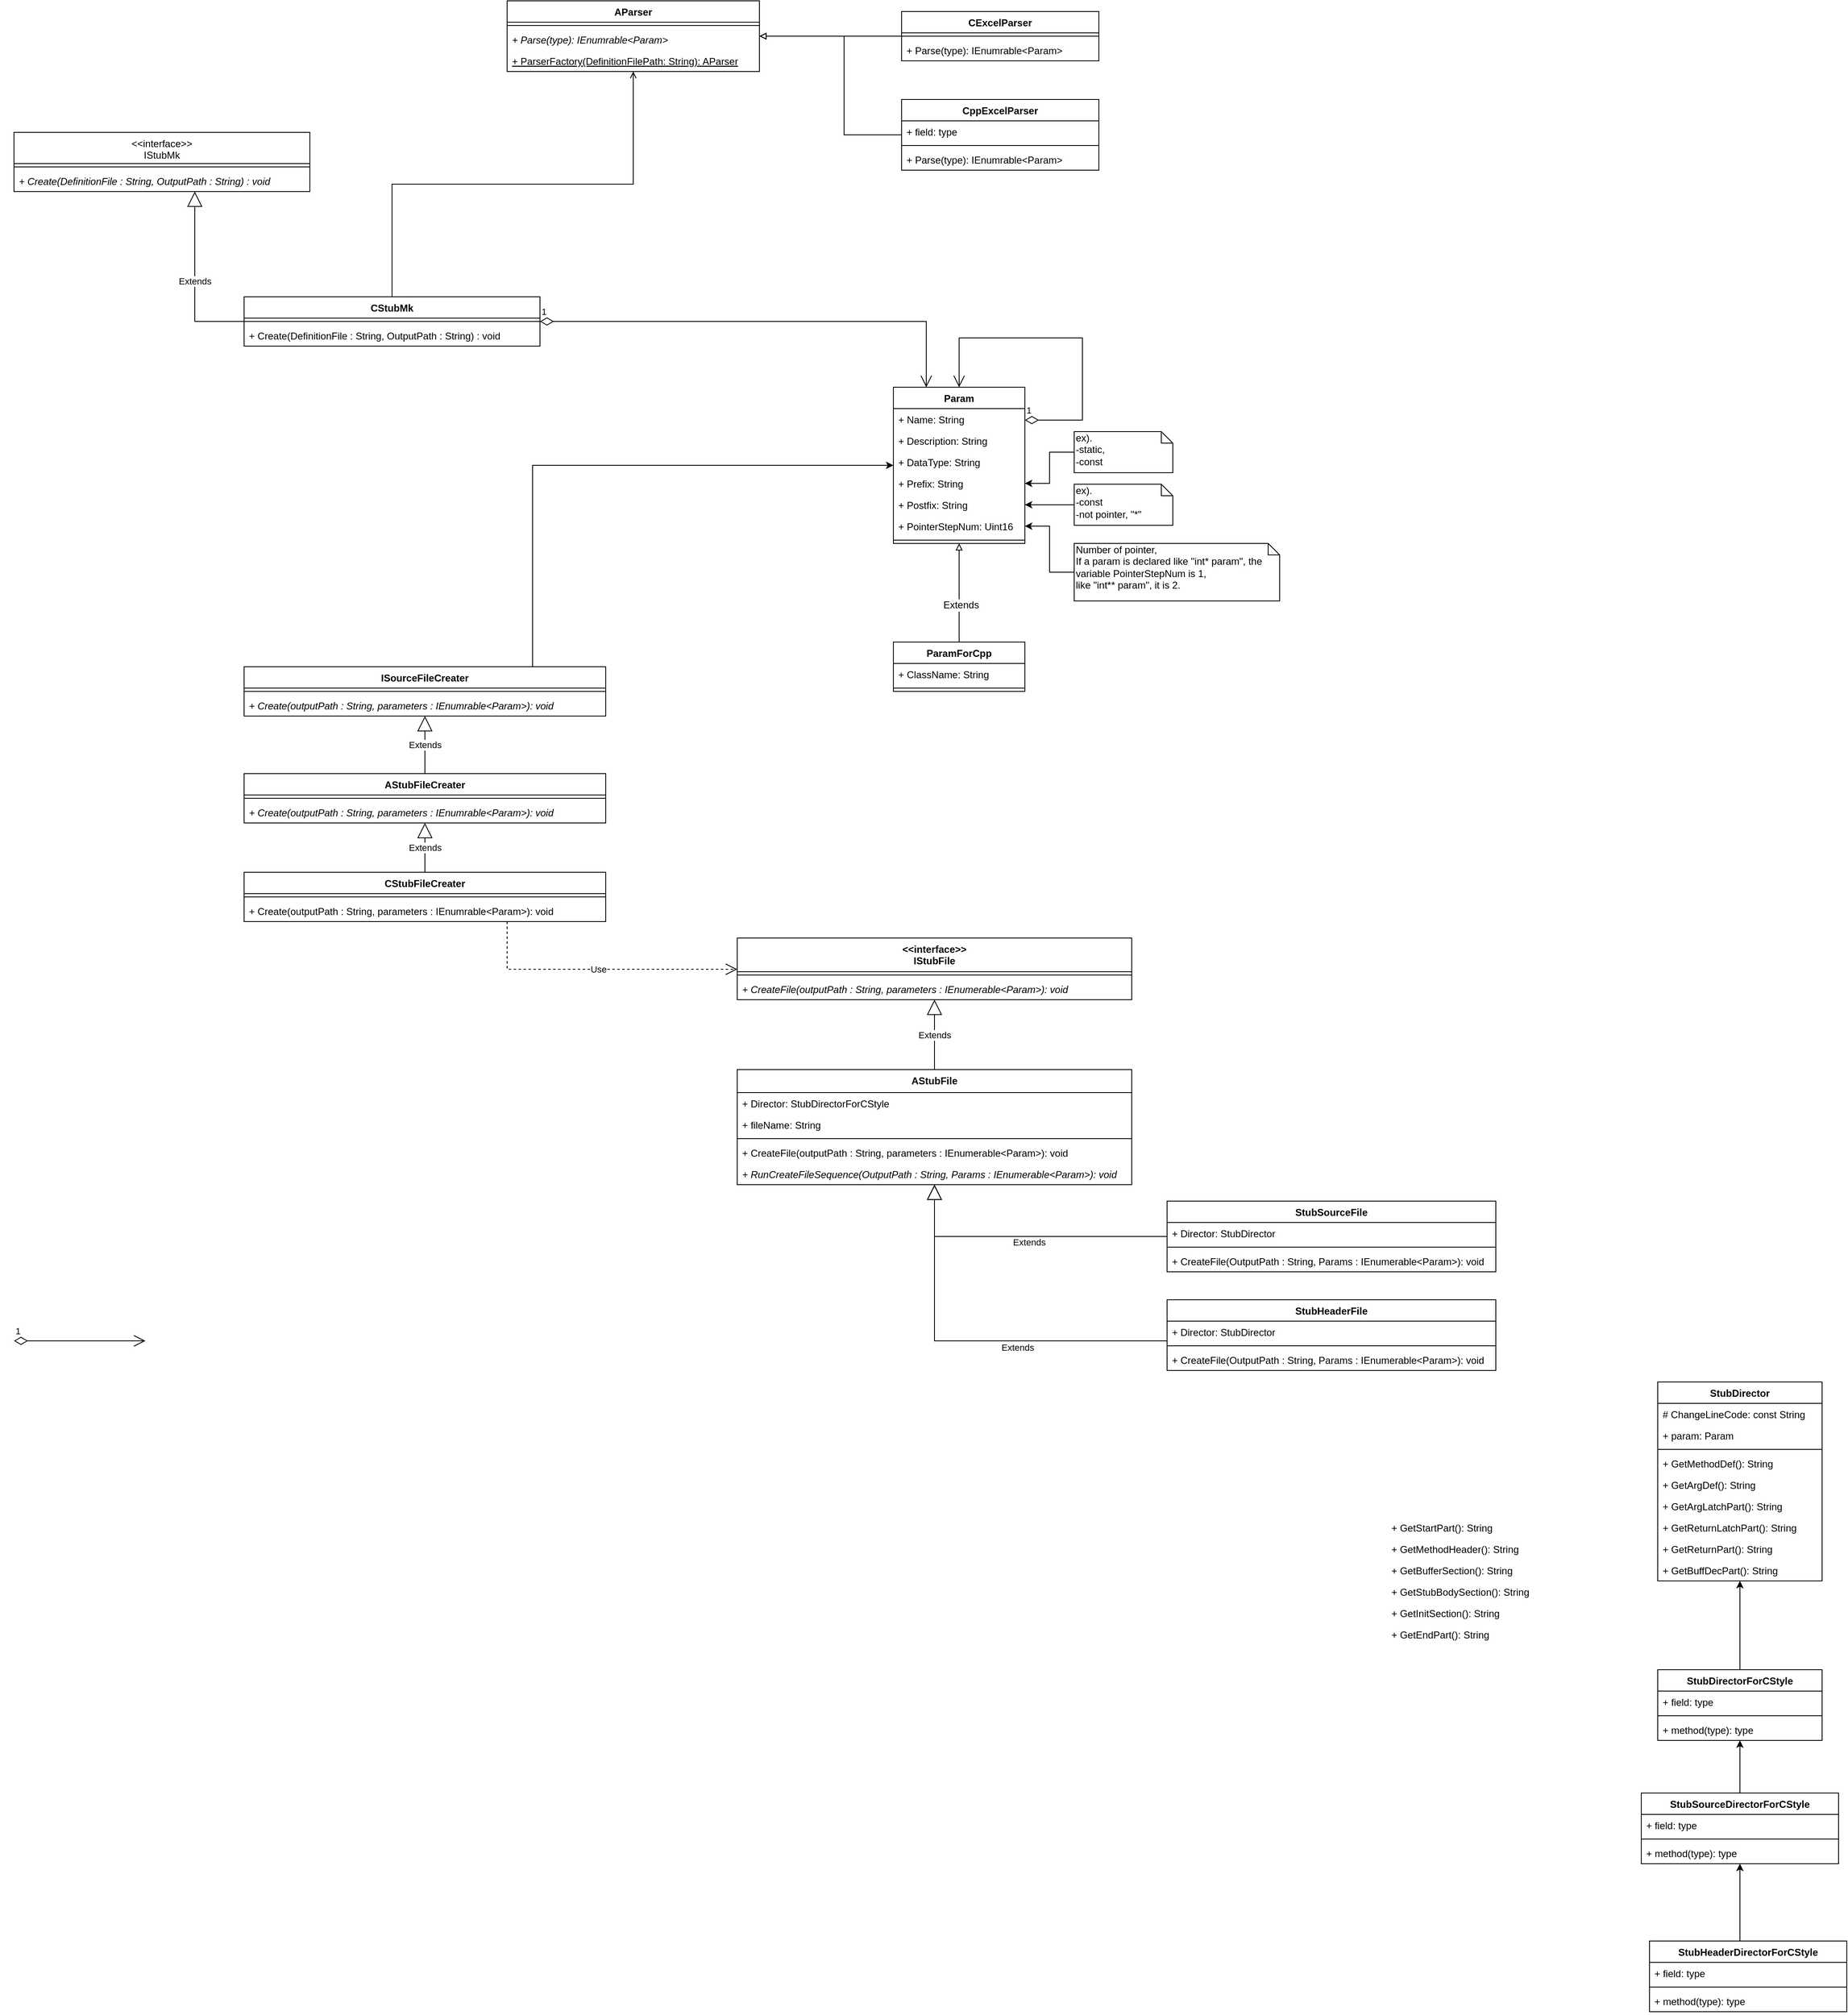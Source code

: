 <mxfile version="12.4.2" type="device" pages="3"><diagram id="QVvu_ek43hdtVGFrfovL" name="Class diagram"><mxGraphModel dx="1913" dy="2015" grid="1" gridSize="10" guides="1" tooltips="1" connect="1" arrows="1" fold="1" page="1" pageScale="1" pageWidth="827" pageHeight="1169" math="0" shadow="0"><root><mxCell id="0"/><mxCell id="1" parent="0"/><mxCell id="JqmOEWngRKhRQlTypjAN-6" style="edgeStyle=orthogonalEdgeStyle;rounded=0;orthogonalLoop=1;jettySize=auto;html=1;endArrow=open;endFill=0;" parent="1" source="FPUpxsADe26cOMh3PT_w-1" target="S-j-BMyVQvXEw7GV-qW3-18" edge="1"><mxGeometry relative="1" as="geometry"/></mxCell><mxCell id="FPUpxsADe26cOMh3PT_w-1" value="CStubMk" style="swimlane;fontStyle=1;align=center;verticalAlign=top;childLayout=stackLayout;horizontal=1;startSize=26;horizontalStack=0;resizeParent=1;resizeParentMax=0;resizeLast=0;collapsible=1;marginBottom=0;" parent="1" vertex="1"><mxGeometry x="40" y="40" width="360" height="60" as="geometry"/></mxCell><mxCell id="FPUpxsADe26cOMh3PT_w-3" value="" style="line;strokeWidth=1;fillColor=none;align=left;verticalAlign=middle;spacingTop=-1;spacingLeft=3;spacingRight=3;rotatable=0;labelPosition=right;points=[];portConstraint=eastwest;" parent="FPUpxsADe26cOMh3PT_w-1" vertex="1"><mxGeometry y="26" width="360" height="8" as="geometry"/></mxCell><mxCell id="FPUpxsADe26cOMh3PT_w-4" value="+ Create(DefinitionFile : String, OutputPath : String) : void" style="text;strokeColor=none;fillColor=none;align=left;verticalAlign=top;spacingLeft=4;spacingRight=4;overflow=hidden;rotatable=0;points=[[0,0.5],[1,0.5]];portConstraint=eastwest;" parent="FPUpxsADe26cOMh3PT_w-1" vertex="1"><mxGeometry y="34" width="360" height="26" as="geometry"/></mxCell><mxCell id="FPUpxsADe26cOMh3PT_w-5" value="Param" style="swimlane;fontStyle=1;align=center;verticalAlign=top;childLayout=stackLayout;horizontal=1;startSize=26;horizontalStack=0;resizeParent=1;resizeParentMax=0;resizeLast=0;collapsible=1;marginBottom=0;" parent="1" vertex="1"><mxGeometry x="830" y="150" width="160" height="190" as="geometry"/></mxCell><mxCell id="FPUpxsADe26cOMh3PT_w-6" value="+ Name: String" style="text;strokeColor=none;fillColor=none;align=left;verticalAlign=top;spacingLeft=4;spacingRight=4;overflow=hidden;rotatable=0;points=[[0,0.5],[1,0.5]];portConstraint=eastwest;" parent="FPUpxsADe26cOMh3PT_w-5" vertex="1"><mxGeometry y="26" width="160" height="26" as="geometry"/></mxCell><mxCell id="FPUpxsADe26cOMh3PT_w-13" value="+ Description: String" style="text;strokeColor=none;fillColor=none;align=left;verticalAlign=top;spacingLeft=4;spacingRight=4;overflow=hidden;rotatable=0;points=[[0,0.5],[1,0.5]];portConstraint=eastwest;" parent="FPUpxsADe26cOMh3PT_w-5" vertex="1"><mxGeometry y="52" width="160" height="26" as="geometry"/></mxCell><mxCell id="FPUpxsADe26cOMh3PT_w-9" value="+ DataType: String" style="text;strokeColor=none;fillColor=none;align=left;verticalAlign=top;spacingLeft=4;spacingRight=4;overflow=hidden;rotatable=0;points=[[0,0.5],[1,0.5]];portConstraint=eastwest;" parent="FPUpxsADe26cOMh3PT_w-5" vertex="1"><mxGeometry y="78" width="160" height="26" as="geometry"/></mxCell><mxCell id="FPUpxsADe26cOMh3PT_w-10" value="+ Prefix: String" style="text;strokeColor=none;fillColor=none;align=left;verticalAlign=top;spacingLeft=4;spacingRight=4;overflow=hidden;rotatable=0;points=[[0,0.5],[1,0.5]];portConstraint=eastwest;" parent="FPUpxsADe26cOMh3PT_w-5" vertex="1"><mxGeometry y="104" width="160" height="26" as="geometry"/></mxCell><mxCell id="FPUpxsADe26cOMh3PT_w-11" value="+ Postfix: String" style="text;strokeColor=none;fillColor=none;align=left;verticalAlign=top;spacingLeft=4;spacingRight=4;overflow=hidden;rotatable=0;points=[[0,0.5],[1,0.5]];portConstraint=eastwest;" parent="FPUpxsADe26cOMh3PT_w-5" vertex="1"><mxGeometry y="130" width="160" height="26" as="geometry"/></mxCell><mxCell id="FPUpxsADe26cOMh3PT_w-12" value="+ PointerStepNum: Uint16" style="text;strokeColor=none;fillColor=none;align=left;verticalAlign=top;spacingLeft=4;spacingRight=4;overflow=hidden;rotatable=0;points=[[0,0.5],[1,0.5]];portConstraint=eastwest;" parent="FPUpxsADe26cOMh3PT_w-5" vertex="1"><mxGeometry y="156" width="160" height="26" as="geometry"/></mxCell><mxCell id="FPUpxsADe26cOMh3PT_w-7" value="" style="line;strokeWidth=1;fillColor=none;align=left;verticalAlign=middle;spacingTop=-1;spacingLeft=3;spacingRight=3;rotatable=0;labelPosition=right;points=[];portConstraint=eastwest;" parent="FPUpxsADe26cOMh3PT_w-5" vertex="1"><mxGeometry y="182" width="160" height="8" as="geometry"/></mxCell><mxCell id="FPUpxsADe26cOMh3PT_w-17" value="1" style="endArrow=open;html=1;endSize=12;startArrow=diamondThin;startSize=14;startFill=0;edgeStyle=orthogonalEdgeStyle;align=left;verticalAlign=bottom;rounded=0;" parent="1" source="FPUpxsADe26cOMh3PT_w-5" target="FPUpxsADe26cOMh3PT_w-5" edge="1"><mxGeometry x="-1" y="3" relative="1" as="geometry"><mxPoint x="890" y="410" as="sourcePoint"/><mxPoint x="1060" y="180" as="targetPoint"/><Array as="points"><mxPoint x="1060" y="190"/><mxPoint x="1060" y="90"/><mxPoint x="910" y="90"/></Array></mxGeometry></mxCell><mxCell id="FPUpxsADe26cOMh3PT_w-19" style="edgeStyle=orthogonalEdgeStyle;rounded=0;orthogonalLoop=1;jettySize=auto;html=1;" parent="1" source="FPUpxsADe26cOMh3PT_w-18" target="FPUpxsADe26cOMh3PT_w-10" edge="1"><mxGeometry relative="1" as="geometry"/></mxCell><mxCell id="FPUpxsADe26cOMh3PT_w-18" value="ex).&lt;br&gt;-static,&lt;br&gt;-const" style="shape=note;whiteSpace=wrap;html=1;size=14;verticalAlign=top;align=left;spacingTop=-6;" parent="1" vertex="1"><mxGeometry x="1050" y="204" width="120" height="50" as="geometry"/></mxCell><mxCell id="FPUpxsADe26cOMh3PT_w-21" style="edgeStyle=orthogonalEdgeStyle;rounded=0;orthogonalLoop=1;jettySize=auto;html=1;" parent="1" source="FPUpxsADe26cOMh3PT_w-20" target="FPUpxsADe26cOMh3PT_w-11" edge="1"><mxGeometry relative="1" as="geometry"/></mxCell><mxCell id="FPUpxsADe26cOMh3PT_w-20" value="ex).&lt;br&gt;-const&lt;br&gt;-not pointer, &quot;*&quot;" style="shape=note;whiteSpace=wrap;html=1;size=14;verticalAlign=top;align=left;spacingTop=-6;" parent="1" vertex="1"><mxGeometry x="1050" y="268" width="120" height="50" as="geometry"/></mxCell><mxCell id="FPUpxsADe26cOMh3PT_w-23" style="edgeStyle=orthogonalEdgeStyle;rounded=0;orthogonalLoop=1;jettySize=auto;html=1;" parent="1" source="FPUpxsADe26cOMh3PT_w-22" target="FPUpxsADe26cOMh3PT_w-12" edge="1"><mxGeometry relative="1" as="geometry"><Array as="points"><mxPoint x="1020" y="375"/><mxPoint x="1020" y="319"/></Array></mxGeometry></mxCell><mxCell id="FPUpxsADe26cOMh3PT_w-22" value="Number of pointer,&lt;br&gt;If a param is declared like &quot;int* param&quot;, the variable PointerStepNum is 1,&lt;br&gt;like &quot;int** param&quot;, it is 2." style="shape=note;whiteSpace=wrap;html=1;size=14;verticalAlign=top;align=left;spacingTop=-6;" parent="1" vertex="1"><mxGeometry x="1050" y="340" width="250" height="70" as="geometry"/></mxCell><mxCell id="FPUpxsADe26cOMh3PT_w-28" style="edgeStyle=orthogonalEdgeStyle;rounded=0;orthogonalLoop=1;jettySize=auto;html=1;" parent="1" source="FPUpxsADe26cOMh3PT_w-24" target="FPUpxsADe26cOMh3PT_w-5" edge="1"><mxGeometry relative="1" as="geometry"><Array as="points"><mxPoint x="391" y="245"/></Array></mxGeometry></mxCell><mxCell id="FPUpxsADe26cOMh3PT_w-24" value="ISourceFileCreater" style="swimlane;fontStyle=1;align=center;verticalAlign=top;childLayout=stackLayout;horizontal=1;startSize=26;horizontalStack=0;resizeParent=1;resizeParentMax=0;resizeLast=0;collapsible=1;marginBottom=0;" parent="1" vertex="1"><mxGeometry x="40" y="490" width="440" height="60" as="geometry"/></mxCell><mxCell id="FPUpxsADe26cOMh3PT_w-26" value="" style="line;strokeWidth=1;fillColor=none;align=left;verticalAlign=middle;spacingTop=-1;spacingLeft=3;spacingRight=3;rotatable=0;labelPosition=right;points=[];portConstraint=eastwest;" parent="FPUpxsADe26cOMh3PT_w-24" vertex="1"><mxGeometry y="26" width="440" height="8" as="geometry"/></mxCell><mxCell id="FPUpxsADe26cOMh3PT_w-27" value="+ Create(outputPath : String, parameters : IEnumrable&lt;Param&gt;): void" style="text;strokeColor=none;fillColor=none;align=left;verticalAlign=top;spacingLeft=4;spacingRight=4;overflow=hidden;rotatable=0;points=[[0,0.5],[1,0.5]];portConstraint=eastwest;fontStyle=2" parent="FPUpxsADe26cOMh3PT_w-24" vertex="1"><mxGeometry y="34" width="440" height="26" as="geometry"/></mxCell><mxCell id="JqmOEWngRKhRQlTypjAN-1" style="edgeStyle=orthogonalEdgeStyle;rounded=0;orthogonalLoop=1;jettySize=auto;html=1;endArrow=block;endFill=0;" parent="1" source="FPUpxsADe26cOMh3PT_w-37" target="FPUpxsADe26cOMh3PT_w-5" edge="1"><mxGeometry relative="1" as="geometry"/></mxCell><mxCell id="JqmOEWngRKhRQlTypjAN-2" value="Extends" style="text;html=1;align=center;verticalAlign=middle;resizable=0;points=[];;labelBackgroundColor=#ffffff;" parent="JqmOEWngRKhRQlTypjAN-1" vertex="1" connectable="0"><mxGeometry x="-0.25" y="-2" relative="1" as="geometry"><mxPoint as="offset"/></mxGeometry></mxCell><mxCell id="FPUpxsADe26cOMh3PT_w-37" value="ParamForCpp" style="swimlane;fontStyle=1;align=center;verticalAlign=top;childLayout=stackLayout;horizontal=1;startSize=26;horizontalStack=0;resizeParent=1;resizeParentMax=0;resizeLast=0;collapsible=1;marginBottom=0;" parent="1" vertex="1"><mxGeometry x="830" y="460" width="160" height="60" as="geometry"/></mxCell><mxCell id="FPUpxsADe26cOMh3PT_w-38" value="+ ClassName: String" style="text;strokeColor=none;fillColor=none;align=left;verticalAlign=top;spacingLeft=4;spacingRight=4;overflow=hidden;rotatable=0;points=[[0,0.5],[1,0.5]];portConstraint=eastwest;" parent="FPUpxsADe26cOMh3PT_w-37" vertex="1"><mxGeometry y="26" width="160" height="26" as="geometry"/></mxCell><mxCell id="FPUpxsADe26cOMh3PT_w-39" value="" style="line;strokeWidth=1;fillColor=none;align=left;verticalAlign=middle;spacingTop=-1;spacingLeft=3;spacingRight=3;rotatable=0;labelPosition=right;points=[];portConstraint=eastwest;" parent="FPUpxsADe26cOMh3PT_w-37" vertex="1"><mxGeometry y="52" width="160" height="8" as="geometry"/></mxCell><mxCell id="4OHOIxx0dnx0S5uW3_Jd-1" value="StubSourceFile" style="swimlane;fontStyle=1;align=center;verticalAlign=top;childLayout=stackLayout;horizontal=1;startSize=26;horizontalStack=0;resizeParent=1;resizeParentMax=0;resizeLast=0;collapsible=1;marginBottom=0;" parent="1" vertex="1"><mxGeometry x="1163" y="1140" width="400" height="86" as="geometry"/></mxCell><mxCell id="4OHOIxx0dnx0S5uW3_Jd-43" value="+ Director: StubDirector" style="text;strokeColor=none;fillColor=none;align=left;verticalAlign=top;spacingLeft=4;spacingRight=4;overflow=hidden;rotatable=0;points=[[0,0.5],[1,0.5]];portConstraint=eastwest;" parent="4OHOIxx0dnx0S5uW3_Jd-1" vertex="1"><mxGeometry y="26" width="400" height="26" as="geometry"/></mxCell><mxCell id="4OHOIxx0dnx0S5uW3_Jd-3" value="" style="line;strokeWidth=1;fillColor=none;align=left;verticalAlign=middle;spacingTop=-1;spacingLeft=3;spacingRight=3;rotatable=0;labelPosition=right;points=[];portConstraint=eastwest;" parent="4OHOIxx0dnx0S5uW3_Jd-1" vertex="1"><mxGeometry y="52" width="400" height="8" as="geometry"/></mxCell><mxCell id="4OHOIxx0dnx0S5uW3_Jd-64" value="+ CreateFile(OutputPath : String, Params : IEnumerable&lt;Param&gt;): void" style="text;strokeColor=none;fillColor=none;align=left;verticalAlign=top;spacingLeft=4;spacingRight=4;overflow=hidden;rotatable=0;points=[[0,0.5],[1,0.5]];portConstraint=eastwest;fontStyle=0" parent="4OHOIxx0dnx0S5uW3_Jd-1" vertex="1"><mxGeometry y="60" width="400" height="26" as="geometry"/></mxCell><mxCell id="4OHOIxx0dnx0S5uW3_Jd-6" value="StubHeaderFile" style="swimlane;fontStyle=1;align=center;verticalAlign=top;childLayout=stackLayout;horizontal=1;startSize=26;horizontalStack=0;resizeParent=1;resizeParentMax=0;resizeLast=0;collapsible=1;marginBottom=0;" parent="1" vertex="1"><mxGeometry x="1163" y="1260" width="400" height="86" as="geometry"/></mxCell><mxCell id="4OHOIxx0dnx0S5uW3_Jd-44" value="+ Director: StubDirector" style="text;strokeColor=none;fillColor=none;align=left;verticalAlign=top;spacingLeft=4;spacingRight=4;overflow=hidden;rotatable=0;points=[[0,0.5],[1,0.5]];portConstraint=eastwest;" parent="4OHOIxx0dnx0S5uW3_Jd-6" vertex="1"><mxGeometry y="26" width="400" height="26" as="geometry"/></mxCell><mxCell id="4OHOIxx0dnx0S5uW3_Jd-7" value="" style="line;strokeWidth=1;fillColor=none;align=left;verticalAlign=middle;spacingTop=-1;spacingLeft=3;spacingRight=3;rotatable=0;labelPosition=right;points=[];portConstraint=eastwest;" parent="4OHOIxx0dnx0S5uW3_Jd-6" vertex="1"><mxGeometry y="52" width="400" height="8" as="geometry"/></mxCell><mxCell id="4OHOIxx0dnx0S5uW3_Jd-65" value="+ CreateFile(OutputPath : String, Params : IEnumerable&lt;Param&gt;): void" style="text;strokeColor=none;fillColor=none;align=left;verticalAlign=top;spacingLeft=4;spacingRight=4;overflow=hidden;rotatable=0;points=[[0,0.5],[1,0.5]];portConstraint=eastwest;fontStyle=0" parent="4OHOIxx0dnx0S5uW3_Jd-6" vertex="1"><mxGeometry y="60" width="400" height="26" as="geometry"/></mxCell><mxCell id="4OHOIxx0dnx0S5uW3_Jd-15" value="StubDirector" style="swimlane;fontStyle=1;align=center;verticalAlign=top;childLayout=stackLayout;horizontal=1;startSize=26;horizontalStack=0;resizeParent=1;resizeParentMax=0;resizeLast=0;collapsible=1;marginBottom=0;" parent="1" vertex="1"><mxGeometry x="1760" y="1360" width="200" height="242" as="geometry"/></mxCell><mxCell id="4OHOIxx0dnx0S5uW3_Jd-41" value="# ChangeLineCode: const String" style="text;strokeColor=none;fillColor=none;align=left;verticalAlign=top;spacingLeft=4;spacingRight=4;overflow=hidden;rotatable=0;points=[[0,0.5],[1,0.5]];portConstraint=eastwest;" parent="4OHOIxx0dnx0S5uW3_Jd-15" vertex="1"><mxGeometry y="26" width="200" height="26" as="geometry"/></mxCell><mxCell id="4OHOIxx0dnx0S5uW3_Jd-16" value="+ param: Param" style="text;strokeColor=none;fillColor=none;align=left;verticalAlign=top;spacingLeft=4;spacingRight=4;overflow=hidden;rotatable=0;points=[[0,0.5],[1,0.5]];portConstraint=eastwest;" parent="4OHOIxx0dnx0S5uW3_Jd-15" vertex="1"><mxGeometry y="52" width="200" height="26" as="geometry"/></mxCell><mxCell id="4OHOIxx0dnx0S5uW3_Jd-17" value="" style="line;strokeWidth=1;fillColor=none;align=left;verticalAlign=middle;spacingTop=-1;spacingLeft=3;spacingRight=3;rotatable=0;labelPosition=right;points=[];portConstraint=eastwest;" parent="4OHOIxx0dnx0S5uW3_Jd-15" vertex="1"><mxGeometry y="78" width="200" height="8" as="geometry"/></mxCell><mxCell id="4OHOIxx0dnx0S5uW3_Jd-18" value="+ GetMethodDef(): String" style="text;strokeColor=none;fillColor=none;align=left;verticalAlign=top;spacingLeft=4;spacingRight=4;overflow=hidden;rotatable=0;points=[[0,0.5],[1,0.5]];portConstraint=eastwest;" parent="4OHOIxx0dnx0S5uW3_Jd-15" vertex="1"><mxGeometry y="86" width="200" height="26" as="geometry"/></mxCell><mxCell id="4OHOIxx0dnx0S5uW3_Jd-19" value="+ GetArgDef(): String" style="text;strokeColor=none;fillColor=none;align=left;verticalAlign=top;spacingLeft=4;spacingRight=4;overflow=hidden;rotatable=0;points=[[0,0.5],[1,0.5]];portConstraint=eastwest;" parent="4OHOIxx0dnx0S5uW3_Jd-15" vertex="1"><mxGeometry y="112" width="200" height="26" as="geometry"/></mxCell><mxCell id="4OHOIxx0dnx0S5uW3_Jd-20" value="+ GetArgLatchPart(): String" style="text;strokeColor=none;fillColor=none;align=left;verticalAlign=top;spacingLeft=4;spacingRight=4;overflow=hidden;rotatable=0;points=[[0,0.5],[1,0.5]];portConstraint=eastwest;" parent="4OHOIxx0dnx0S5uW3_Jd-15" vertex="1"><mxGeometry y="138" width="200" height="26" as="geometry"/></mxCell><mxCell id="4OHOIxx0dnx0S5uW3_Jd-21" value="+ GetReturnLatchPart(): String" style="text;strokeColor=none;fillColor=none;align=left;verticalAlign=top;spacingLeft=4;spacingRight=4;overflow=hidden;rotatable=0;points=[[0,0.5],[1,0.5]];portConstraint=eastwest;" parent="4OHOIxx0dnx0S5uW3_Jd-15" vertex="1"><mxGeometry y="164" width="200" height="26" as="geometry"/></mxCell><mxCell id="4OHOIxx0dnx0S5uW3_Jd-42" value="+ GetReturnPart(): String" style="text;strokeColor=none;fillColor=none;align=left;verticalAlign=top;spacingLeft=4;spacingRight=4;overflow=hidden;rotatable=0;points=[[0,0.5],[1,0.5]];portConstraint=eastwest;" parent="4OHOIxx0dnx0S5uW3_Jd-15" vertex="1"><mxGeometry y="190" width="200" height="26" as="geometry"/></mxCell><mxCell id="4OHOIxx0dnx0S5uW3_Jd-37" value="+ GetBuffDecPart(): String" style="text;strokeColor=none;fillColor=none;align=left;verticalAlign=top;spacingLeft=4;spacingRight=4;overflow=hidden;rotatable=0;points=[[0,0.5],[1,0.5]];portConstraint=eastwest;" parent="4OHOIxx0dnx0S5uW3_Jd-15" vertex="1"><mxGeometry y="216" width="200" height="26" as="geometry"/></mxCell><mxCell id="4OHOIxx0dnx0S5uW3_Jd-54" value="AStubFile" style="swimlane;fontStyle=1;align=center;verticalAlign=top;childLayout=stackLayout;horizontal=1;startSize=28;horizontalStack=0;resizeParent=1;resizeParentMax=0;resizeLast=0;collapsible=1;marginBottom=0;" parent="1" vertex="1"><mxGeometry x="640" y="980" width="480" height="140" as="geometry"/></mxCell><mxCell id="Dy_hGexzc8GMt8z0OF9P-2" value="+ Director: StubDirectorForCStyle" style="text;strokeColor=none;fillColor=none;align=left;verticalAlign=top;spacingLeft=4;spacingRight=4;overflow=hidden;rotatable=0;points=[[0,0.5],[1,0.5]];portConstraint=eastwest;" parent="4OHOIxx0dnx0S5uW3_Jd-54" vertex="1"><mxGeometry y="28" width="480" height="26" as="geometry"/></mxCell><mxCell id="Dy_hGexzc8GMt8z0OF9P-3" value="+ fileName: String" style="text;strokeColor=none;fillColor=none;align=left;verticalAlign=top;spacingLeft=4;spacingRight=4;overflow=hidden;rotatable=0;points=[[0,0.5],[1,0.5]];portConstraint=eastwest;" parent="4OHOIxx0dnx0S5uW3_Jd-54" vertex="1"><mxGeometry y="54" width="480" height="26" as="geometry"/></mxCell><mxCell id="4OHOIxx0dnx0S5uW3_Jd-56" value="" style="line;strokeWidth=1;fillColor=none;align=left;verticalAlign=middle;spacingTop=-1;spacingLeft=3;spacingRight=3;rotatable=0;labelPosition=right;points=[];portConstraint=eastwest;" parent="4OHOIxx0dnx0S5uW3_Jd-54" vertex="1"><mxGeometry y="80" width="480" height="8" as="geometry"/></mxCell><mxCell id="Dy_hGexzc8GMt8z0OF9P-1" value="+ CreateFile(outputPath : String, parameters : IEnumerable&lt;Param&gt;): void" style="text;strokeColor=none;fillColor=none;align=left;verticalAlign=top;spacingLeft=4;spacingRight=4;overflow=hidden;rotatable=0;points=[[0,0.5],[1,0.5]];portConstraint=eastwest;fontStyle=0" parent="4OHOIxx0dnx0S5uW3_Jd-54" vertex="1"><mxGeometry y="88" width="480" height="26" as="geometry"/></mxCell><mxCell id="4OHOIxx0dnx0S5uW3_Jd-61" value="+ RunCreateFileSequence(OutputPath : String, Params : IEnumerable&lt;Param&gt;): void" style="text;strokeColor=none;fillColor=none;align=left;verticalAlign=top;spacingLeft=4;spacingRight=4;overflow=hidden;rotatable=0;points=[[0,0.5],[1,0.5]];portConstraint=eastwest;fontStyle=2" parent="4OHOIxx0dnx0S5uW3_Jd-54" vertex="1"><mxGeometry y="114" width="480" height="26" as="geometry"/></mxCell><mxCell id="Dy_hGexzc8GMt8z0OF9P-4" value="&lt;&lt;interface&gt;&gt;&#10;IStubFile" style="swimlane;fontStyle=1;align=center;verticalAlign=top;childLayout=stackLayout;horizontal=1;startSize=41;horizontalStack=0;resizeParent=1;resizeParentMax=0;resizeLast=0;collapsible=1;marginBottom=0;" parent="1" vertex="1"><mxGeometry x="640" y="820" width="480" height="75" as="geometry"/></mxCell><mxCell id="Dy_hGexzc8GMt8z0OF9P-7" value="" style="line;strokeWidth=1;fillColor=none;align=left;verticalAlign=middle;spacingTop=-1;spacingLeft=3;spacingRight=3;rotatable=0;labelPosition=right;points=[];portConstraint=eastwest;" parent="Dy_hGexzc8GMt8z0OF9P-4" vertex="1"><mxGeometry y="41" width="480" height="8" as="geometry"/></mxCell><mxCell id="Dy_hGexzc8GMt8z0OF9P-8" value="+ CreateFile(outputPath : String, parameters : IEnumerable&lt;Param&gt;): void" style="text;strokeColor=none;fillColor=none;align=left;verticalAlign=top;spacingLeft=4;spacingRight=4;overflow=hidden;rotatable=0;points=[[0,0.5],[1,0.5]];portConstraint=eastwest;fontStyle=2" parent="Dy_hGexzc8GMt8z0OF9P-4" vertex="1"><mxGeometry y="49" width="480" height="26" as="geometry"/></mxCell><mxCell id="Dy_hGexzc8GMt8z0OF9P-11" value="AStubFileCreater" style="swimlane;fontStyle=1;align=center;verticalAlign=top;childLayout=stackLayout;horizontal=1;startSize=26;horizontalStack=0;resizeParent=1;resizeParentMax=0;resizeLast=0;collapsible=1;marginBottom=0;" parent="1" vertex="1"><mxGeometry x="40" y="620" width="440" height="60" as="geometry"/></mxCell><mxCell id="Dy_hGexzc8GMt8z0OF9P-13" value="" style="line;strokeWidth=1;fillColor=none;align=left;verticalAlign=middle;spacingTop=-1;spacingLeft=3;spacingRight=3;rotatable=0;labelPosition=right;points=[];portConstraint=eastwest;" parent="Dy_hGexzc8GMt8z0OF9P-11" vertex="1"><mxGeometry y="26" width="440" height="8" as="geometry"/></mxCell><mxCell id="Dy_hGexzc8GMt8z0OF9P-27" value="+ Create(outputPath : String, parameters : IEnumrable&lt;Param&gt;): void" style="text;strokeColor=none;fillColor=none;align=left;verticalAlign=top;spacingLeft=4;spacingRight=4;overflow=hidden;rotatable=0;points=[[0,0.5],[1,0.5]];portConstraint=eastwest;fontStyle=2" parent="Dy_hGexzc8GMt8z0OF9P-11" vertex="1"><mxGeometry y="34" width="440" height="26" as="geometry"/></mxCell><mxCell id="Dy_hGexzc8GMt8z0OF9P-16" value="CStubFileCreater" style="swimlane;fontStyle=1;align=center;verticalAlign=top;childLayout=stackLayout;horizontal=1;startSize=26;horizontalStack=0;resizeParent=1;resizeParentMax=0;resizeLast=0;collapsible=1;marginBottom=0;" parent="1" vertex="1"><mxGeometry x="40" y="740" width="440" height="60" as="geometry"/></mxCell><mxCell id="Dy_hGexzc8GMt8z0OF9P-17" value="" style="line;strokeWidth=1;fillColor=none;align=left;verticalAlign=middle;spacingTop=-1;spacingLeft=3;spacingRight=3;rotatable=0;labelPosition=right;points=[];portConstraint=eastwest;" parent="Dy_hGexzc8GMt8z0OF9P-16" vertex="1"><mxGeometry y="26" width="440" height="8" as="geometry"/></mxCell><mxCell id="Dy_hGexzc8GMt8z0OF9P-28" value="+ Create(outputPath : String, parameters : IEnumrable&lt;Param&gt;): void" style="text;strokeColor=none;fillColor=none;align=left;verticalAlign=top;spacingLeft=4;spacingRight=4;overflow=hidden;rotatable=0;points=[[0,0.5],[1,0.5]];portConstraint=eastwest;fontStyle=0" parent="Dy_hGexzc8GMt8z0OF9P-16" vertex="1"><mxGeometry y="34" width="440" height="26" as="geometry"/></mxCell><mxCell id="Dy_hGexzc8GMt8z0OF9P-19" value="Extends" style="endArrow=block;endSize=16;endFill=0;html=1;" parent="1" source="Dy_hGexzc8GMt8z0OF9P-11" target="FPUpxsADe26cOMh3PT_w-24" edge="1"><mxGeometry width="160" relative="1" as="geometry"><mxPoint x="310" y="600" as="sourcePoint"/><mxPoint x="220" y="910" as="targetPoint"/></mxGeometry></mxCell><mxCell id="Dy_hGexzc8GMt8z0OF9P-20" value="Extends" style="endArrow=block;endSize=16;endFill=0;html=1;" parent="1" source="Dy_hGexzc8GMt8z0OF9P-16" target="Dy_hGexzc8GMt8z0OF9P-11" edge="1"><mxGeometry width="160" relative="1" as="geometry"><mxPoint x="140" y="960" as="sourcePoint"/><mxPoint x="300" y="960" as="targetPoint"/></mxGeometry></mxCell><mxCell id="Dy_hGexzc8GMt8z0OF9P-21" value="Extends" style="endArrow=block;endSize=16;endFill=0;html=1;" parent="1" source="4OHOIxx0dnx0S5uW3_Jd-54" target="Dy_hGexzc8GMt8z0OF9P-4" edge="1"><mxGeometry width="160" relative="1" as="geometry"><mxPoint x="830" y="1240" as="sourcePoint"/><mxPoint x="990" y="1240" as="targetPoint"/></mxGeometry></mxCell><mxCell id="Dy_hGexzc8GMt8z0OF9P-22" value="Extends" style="endArrow=block;endSize=16;endFill=0;html=1;edgeStyle=orthogonalEdgeStyle;rounded=0;" parent="1" source="4OHOIxx0dnx0S5uW3_Jd-1" target="4OHOIxx0dnx0S5uW3_Jd-54" edge="1"><mxGeometry x="-0.029" y="7" width="160" relative="1" as="geometry"><mxPoint x="650" y="1310" as="sourcePoint"/><mxPoint x="810" y="1310" as="targetPoint"/><mxPoint as="offset"/></mxGeometry></mxCell><mxCell id="Dy_hGexzc8GMt8z0OF9P-23" value="Extends" style="endArrow=block;endSize=16;endFill=0;html=1;edgeStyle=elbowEdgeStyle;rounded=0;elbow=vertical;" parent="1" source="4OHOIxx0dnx0S5uW3_Jd-6" target="4OHOIxx0dnx0S5uW3_Jd-54" edge="1"><mxGeometry x="-0.23" y="8" width="160" relative="1" as="geometry"><mxPoint x="770" y="1330" as="sourcePoint"/><mxPoint x="930" y="1330" as="targetPoint"/><Array as="points"><mxPoint x="880" y="1310"/></Array><mxPoint as="offset"/></mxGeometry></mxCell><mxCell id="Dy_hGexzc8GMt8z0OF9P-24" value="Use" style="endArrow=open;endSize=12;dashed=1;html=1;edgeStyle=orthogonalEdgeStyle;strokeColor=#000000;rounded=0;fillColor=#ffe6cc;" parent="1" source="Dy_hGexzc8GMt8z0OF9P-16" target="Dy_hGexzc8GMt8z0OF9P-4" edge="1"><mxGeometry width="160" relative="1" as="geometry"><mxPoint x="230" y="990" as="sourcePoint"/><mxPoint x="390" y="990" as="targetPoint"/><Array as="points"><mxPoint x="360" y="858"/></Array></mxGeometry></mxCell><mxCell id="S-j-BMyVQvXEw7GV-qW3-5" value="1" style="endArrow=open;html=1;endSize=12;startArrow=diamondThin;startSize=14;startFill=0;edgeStyle=orthogonalEdgeStyle;align=left;verticalAlign=bottom;rounded=0;" parent="1" source="FPUpxsADe26cOMh3PT_w-1" target="FPUpxsADe26cOMh3PT_w-5" edge="1"><mxGeometry x="-1" y="3" relative="1" as="geometry"><mxPoint x="450" y="80" as="sourcePoint"/><mxPoint x="810" y="130" as="targetPoint"/><Array as="points"><mxPoint x="870" y="70"/></Array></mxGeometry></mxCell><mxCell id="S-j-BMyVQvXEw7GV-qW3-8" value="&lt;&lt;interface&gt;&gt;&#10;IStubMk" style="swimlane;fontStyle=0;align=center;verticalAlign=top;childLayout=stackLayout;horizontal=1;startSize=38;horizontalStack=0;resizeParent=1;resizeParentMax=0;resizeLast=0;collapsible=1;marginBottom=0;" parent="1" vertex="1"><mxGeometry x="-240" y="-160" width="360" height="72" as="geometry"/></mxCell><mxCell id="S-j-BMyVQvXEw7GV-qW3-10" value="" style="line;strokeWidth=1;fillColor=none;align=left;verticalAlign=middle;spacingTop=-1;spacingLeft=3;spacingRight=3;rotatable=0;labelPosition=right;points=[];portConstraint=eastwest;" parent="S-j-BMyVQvXEw7GV-qW3-8" vertex="1"><mxGeometry y="38" width="360" height="8" as="geometry"/></mxCell><mxCell id="S-j-BMyVQvXEw7GV-qW3-12" value="+ Create(DefinitionFile : String, OutputPath : String) : void" style="text;strokeColor=none;fillColor=none;align=left;verticalAlign=top;spacingLeft=4;spacingRight=4;overflow=hidden;rotatable=0;points=[[0,0.5],[1,0.5]];portConstraint=eastwest;fontStyle=2" parent="S-j-BMyVQvXEw7GV-qW3-8" vertex="1"><mxGeometry y="46" width="360" height="26" as="geometry"/></mxCell><mxCell id="S-j-BMyVQvXEw7GV-qW3-13" value="1" style="endArrow=open;html=1;endSize=12;startArrow=diamondThin;startSize=14;startFill=0;edgeStyle=orthogonalEdgeStyle;align=left;verticalAlign=bottom;" parent="1" edge="1"><mxGeometry x="-1" y="3" relative="1" as="geometry"><mxPoint x="-240" y="1310" as="sourcePoint"/><mxPoint x="-80" y="1310" as="targetPoint"/></mxGeometry></mxCell><mxCell id="S-j-BMyVQvXEw7GV-qW3-14" value="Extends" style="endArrow=block;endSize=16;endFill=0;html=1;edgeStyle=orthogonalEdgeStyle;strokeColor=#000000;rounded=0;" parent="1" source="FPUpxsADe26cOMh3PT_w-1" target="S-j-BMyVQvXEw7GV-qW3-8" edge="1"><mxGeometry width="160" relative="1" as="geometry"><mxPoint x="-270" y="219" as="sourcePoint"/><mxPoint x="-110" y="219" as="targetPoint"/><Array as="points"><mxPoint x="-20" y="70"/></Array></mxGeometry></mxCell><mxCell id="S-j-BMyVQvXEw7GV-qW3-18" value="AParser" style="swimlane;fontStyle=1;align=center;verticalAlign=top;childLayout=stackLayout;horizontal=1;startSize=26;horizontalStack=0;resizeParent=1;resizeParentMax=0;resizeLast=0;collapsible=1;marginBottom=0;" parent="1" vertex="1"><mxGeometry x="360" y="-320" width="307" height="86" as="geometry"/></mxCell><mxCell id="S-j-BMyVQvXEw7GV-qW3-20" value="" style="line;strokeWidth=1;fillColor=none;align=left;verticalAlign=middle;spacingTop=-1;spacingLeft=3;spacingRight=3;rotatable=0;labelPosition=right;points=[];portConstraint=eastwest;" parent="S-j-BMyVQvXEw7GV-qW3-18" vertex="1"><mxGeometry y="26" width="307" height="8" as="geometry"/></mxCell><mxCell id="S-j-BMyVQvXEw7GV-qW3-21" value="+ Parse(type): IEnumrable&lt;Param&gt;" style="text;strokeColor=none;fillColor=none;align=left;verticalAlign=top;spacingLeft=4;spacingRight=4;overflow=hidden;rotatable=0;points=[[0,0.5],[1,0.5]];portConstraint=eastwest;fontStyle=2" parent="S-j-BMyVQvXEw7GV-qW3-18" vertex="1"><mxGeometry y="34" width="307" height="26" as="geometry"/></mxCell><mxCell id="JqmOEWngRKhRQlTypjAN-3" value="+ ParserFactory(DefinitionFilePath: String): AParser" style="text;strokeColor=none;fillColor=none;align=left;verticalAlign=top;spacingLeft=4;spacingRight=4;overflow=hidden;rotatable=0;points=[[0,0.5],[1,0.5]];portConstraint=eastwest;fontStyle=4" parent="S-j-BMyVQvXEw7GV-qW3-18" vertex="1"><mxGeometry y="60" width="307" height="26" as="geometry"/></mxCell><mxCell id="JqmOEWngRKhRQlTypjAN-4" style="edgeStyle=orthogonalEdgeStyle;rounded=0;orthogonalLoop=1;jettySize=auto;html=1;endArrow=block;endFill=0;" parent="1" source="S-j-BMyVQvXEw7GV-qW3-22" target="S-j-BMyVQvXEw7GV-qW3-18" edge="1"><mxGeometry relative="1" as="geometry"><mxPoint x="810" y="-280" as="targetPoint"/></mxGeometry></mxCell><mxCell id="S-j-BMyVQvXEw7GV-qW3-22" value="CExcelParser" style="swimlane;fontStyle=1;align=center;verticalAlign=top;childLayout=stackLayout;horizontal=1;startSize=26;horizontalStack=0;resizeParent=1;resizeParentMax=0;resizeLast=0;collapsible=1;marginBottom=0;" parent="1" vertex="1"><mxGeometry x="840" y="-307" width="240" height="60" as="geometry"/></mxCell><mxCell id="S-j-BMyVQvXEw7GV-qW3-24" value="" style="line;strokeWidth=1;fillColor=none;align=left;verticalAlign=middle;spacingTop=-1;spacingLeft=3;spacingRight=3;rotatable=0;labelPosition=right;points=[];portConstraint=eastwest;" parent="S-j-BMyVQvXEw7GV-qW3-22" vertex="1"><mxGeometry y="26" width="240" height="8" as="geometry"/></mxCell><mxCell id="JqmOEWngRKhRQlTypjAN-8" value="+ Parse(type): IEnumrable&lt;Param&gt;" style="text;strokeColor=none;fillColor=none;align=left;verticalAlign=top;spacingLeft=4;spacingRight=4;overflow=hidden;rotatable=0;points=[[0,0.5],[1,0.5]];portConstraint=eastwest;fontStyle=0" parent="S-j-BMyVQvXEw7GV-qW3-22" vertex="1"><mxGeometry y="34" width="240" height="26" as="geometry"/></mxCell><mxCell id="JqmOEWngRKhRQlTypjAN-5" style="edgeStyle=orthogonalEdgeStyle;rounded=0;orthogonalLoop=1;jettySize=auto;html=1;endArrow=block;endFill=0;" parent="1" source="S-j-BMyVQvXEw7GV-qW3-31" target="S-j-BMyVQvXEw7GV-qW3-18" edge="1"><mxGeometry relative="1" as="geometry"><Array as="points"><mxPoint x="770" y="-157"/><mxPoint x="770" y="-277"/></Array></mxGeometry></mxCell><mxCell id="S-j-BMyVQvXEw7GV-qW3-31" value="CppExcelParser" style="swimlane;fontStyle=1;align=center;verticalAlign=top;childLayout=stackLayout;horizontal=1;startSize=26;horizontalStack=0;resizeParent=1;resizeParentMax=0;resizeLast=0;collapsible=1;marginBottom=0;" parent="1" vertex="1"><mxGeometry x="840" y="-200" width="240" height="86" as="geometry"/></mxCell><mxCell id="S-j-BMyVQvXEw7GV-qW3-32" value="+ field: type" style="text;strokeColor=none;fillColor=none;align=left;verticalAlign=top;spacingLeft=4;spacingRight=4;overflow=hidden;rotatable=0;points=[[0,0.5],[1,0.5]];portConstraint=eastwest;" parent="S-j-BMyVQvXEw7GV-qW3-31" vertex="1"><mxGeometry y="26" width="240" height="26" as="geometry"/></mxCell><mxCell id="S-j-BMyVQvXEw7GV-qW3-33" value="" style="line;strokeWidth=1;fillColor=none;align=left;verticalAlign=middle;spacingTop=-1;spacingLeft=3;spacingRight=3;rotatable=0;labelPosition=right;points=[];portConstraint=eastwest;" parent="S-j-BMyVQvXEw7GV-qW3-31" vertex="1"><mxGeometry y="52" width="240" height="8" as="geometry"/></mxCell><mxCell id="JqmOEWngRKhRQlTypjAN-7" value="+ Parse(type): IEnumrable&lt;Param&gt;" style="text;strokeColor=none;fillColor=none;align=left;verticalAlign=top;spacingLeft=4;spacingRight=4;overflow=hidden;rotatable=0;points=[[0,0.5],[1,0.5]];portConstraint=eastwest;fontStyle=0" parent="S-j-BMyVQvXEw7GV-qW3-31" vertex="1"><mxGeometry y="60" width="240" height="26" as="geometry"/></mxCell><mxCell id="ejTuM_weaD1bBQrZ4tsD-5" style="edgeStyle=orthogonalEdgeStyle;rounded=0;orthogonalLoop=1;jettySize=auto;html=1;" parent="1" source="ejTuM_weaD1bBQrZ4tsD-1" target="4OHOIxx0dnx0S5uW3_Jd-15" edge="1"><mxGeometry relative="1" as="geometry"/></mxCell><mxCell id="ejTuM_weaD1bBQrZ4tsD-1" value="StubDirectorForCStyle" style="swimlane;fontStyle=1;align=center;verticalAlign=top;childLayout=stackLayout;horizontal=1;startSize=26;horizontalStack=0;resizeParent=1;resizeParentMax=0;resizeLast=0;collapsible=1;marginBottom=0;" parent="1" vertex="1"><mxGeometry x="1760" y="1710" width="200" height="86" as="geometry"/></mxCell><mxCell id="ejTuM_weaD1bBQrZ4tsD-2" value="+ field: type" style="text;strokeColor=none;fillColor=none;align=left;verticalAlign=top;spacingLeft=4;spacingRight=4;overflow=hidden;rotatable=0;points=[[0,0.5],[1,0.5]];portConstraint=eastwest;" parent="ejTuM_weaD1bBQrZ4tsD-1" vertex="1"><mxGeometry y="26" width="200" height="26" as="geometry"/></mxCell><mxCell id="ejTuM_weaD1bBQrZ4tsD-3" value="" style="line;strokeWidth=1;fillColor=none;align=left;verticalAlign=middle;spacingTop=-1;spacingLeft=3;spacingRight=3;rotatable=0;labelPosition=right;points=[];portConstraint=eastwest;" parent="ejTuM_weaD1bBQrZ4tsD-1" vertex="1"><mxGeometry y="52" width="200" height="8" as="geometry"/></mxCell><mxCell id="ejTuM_weaD1bBQrZ4tsD-4" value="+ method(type): type" style="text;strokeColor=none;fillColor=none;align=left;verticalAlign=top;spacingLeft=4;spacingRight=4;overflow=hidden;rotatable=0;points=[[0,0.5],[1,0.5]];portConstraint=eastwest;" parent="ejTuM_weaD1bBQrZ4tsD-1" vertex="1"><mxGeometry y="60" width="200" height="26" as="geometry"/></mxCell><mxCell id="ejTuM_weaD1bBQrZ4tsD-14" style="edgeStyle=orthogonalEdgeStyle;rounded=0;orthogonalLoop=1;jettySize=auto;html=1;" parent="1" source="ejTuM_weaD1bBQrZ4tsD-6" target="ejTuM_weaD1bBQrZ4tsD-1" edge="1"><mxGeometry relative="1" as="geometry"><mxPoint x="1800" y="1810" as="targetPoint"/><Array as="points"><mxPoint x="1860" y="1810"/><mxPoint x="1860" y="1810"/></Array></mxGeometry></mxCell><mxCell id="ejTuM_weaD1bBQrZ4tsD-6" value="StubSourceDirectorForCStyle" style="swimlane;fontStyle=1;align=center;verticalAlign=top;childLayout=stackLayout;horizontal=1;startSize=26;horizontalStack=0;resizeParent=1;resizeParentMax=0;resizeLast=0;collapsible=1;marginBottom=0;" parent="1" vertex="1"><mxGeometry x="1740" y="1860" width="240" height="86" as="geometry"/></mxCell><mxCell id="ejTuM_weaD1bBQrZ4tsD-7" value="+ field: type" style="text;strokeColor=none;fillColor=none;align=left;verticalAlign=top;spacingLeft=4;spacingRight=4;overflow=hidden;rotatable=0;points=[[0,0.5],[1,0.5]];portConstraint=eastwest;" parent="ejTuM_weaD1bBQrZ4tsD-6" vertex="1"><mxGeometry y="26" width="240" height="26" as="geometry"/></mxCell><mxCell id="ejTuM_weaD1bBQrZ4tsD-8" value="" style="line;strokeWidth=1;fillColor=none;align=left;verticalAlign=middle;spacingTop=-1;spacingLeft=3;spacingRight=3;rotatable=0;labelPosition=right;points=[];portConstraint=eastwest;" parent="ejTuM_weaD1bBQrZ4tsD-6" vertex="1"><mxGeometry y="52" width="240" height="8" as="geometry"/></mxCell><mxCell id="ejTuM_weaD1bBQrZ4tsD-9" value="+ method(type): type" style="text;strokeColor=none;fillColor=none;align=left;verticalAlign=top;spacingLeft=4;spacingRight=4;overflow=hidden;rotatable=0;points=[[0,0.5],[1,0.5]];portConstraint=eastwest;" parent="ejTuM_weaD1bBQrZ4tsD-6" vertex="1"><mxGeometry y="60" width="240" height="26" as="geometry"/></mxCell><mxCell id="ejTuM_weaD1bBQrZ4tsD-15" style="edgeStyle=orthogonalEdgeStyle;rounded=0;orthogonalLoop=1;jettySize=auto;html=1;" parent="1" source="ejTuM_weaD1bBQrZ4tsD-10" target="ejTuM_weaD1bBQrZ4tsD-6" edge="1"><mxGeometry relative="1" as="geometry"><Array as="points"><mxPoint x="1860" y="2010"/><mxPoint x="1860" y="2010"/></Array></mxGeometry></mxCell><mxCell id="ejTuM_weaD1bBQrZ4tsD-10" value="StubHeaderDirectorForCStyle" style="swimlane;fontStyle=1;align=center;verticalAlign=top;childLayout=stackLayout;horizontal=1;startSize=26;horizontalStack=0;resizeParent=1;resizeParentMax=0;resizeLast=0;collapsible=1;marginBottom=0;" parent="1" vertex="1"><mxGeometry x="1750" y="2040" width="240" height="86" as="geometry"/></mxCell><mxCell id="ejTuM_weaD1bBQrZ4tsD-11" value="+ field: type" style="text;strokeColor=none;fillColor=none;align=left;verticalAlign=top;spacingLeft=4;spacingRight=4;overflow=hidden;rotatable=0;points=[[0,0.5],[1,0.5]];portConstraint=eastwest;" parent="ejTuM_weaD1bBQrZ4tsD-10" vertex="1"><mxGeometry y="26" width="240" height="26" as="geometry"/></mxCell><mxCell id="ejTuM_weaD1bBQrZ4tsD-12" value="" style="line;strokeWidth=1;fillColor=none;align=left;verticalAlign=middle;spacingTop=-1;spacingLeft=3;spacingRight=3;rotatable=0;labelPosition=right;points=[];portConstraint=eastwest;" parent="ejTuM_weaD1bBQrZ4tsD-10" vertex="1"><mxGeometry y="52" width="240" height="8" as="geometry"/></mxCell><mxCell id="ejTuM_weaD1bBQrZ4tsD-13" value="+ method(type): type" style="text;strokeColor=none;fillColor=none;align=left;verticalAlign=top;spacingLeft=4;spacingRight=4;overflow=hidden;rotatable=0;points=[[0,0.5],[1,0.5]];portConstraint=eastwest;" parent="ejTuM_weaD1bBQrZ4tsD-10" vertex="1"><mxGeometry y="60" width="240" height="26" as="geometry"/></mxCell><mxCell id="qf15JZKgKHfY-ppu9jX6-3" value="+ GetBufferSection(): String" style="text;strokeColor=none;fillColor=none;align=left;verticalAlign=top;spacingLeft=4;spacingRight=4;overflow=hidden;rotatable=0;points=[[0,0.5],[1,0.5]];portConstraint=eastwest;" parent="1" vertex="1"><mxGeometry x="1430" y="1576" width="200" height="26" as="geometry"/></mxCell><mxCell id="qf15JZKgKHfY-ppu9jX6-4" value="+ GetStubBodySection(): String" style="text;strokeColor=none;fillColor=none;align=left;verticalAlign=top;spacingLeft=4;spacingRight=4;overflow=hidden;rotatable=0;points=[[0,0.5],[1,0.5]];portConstraint=eastwest;" parent="1" vertex="1"><mxGeometry x="1430" y="1602" width="200" height="26" as="geometry"/></mxCell><mxCell id="qf15JZKgKHfY-ppu9jX6-6" value="+ GetMethodHeader(): String" style="text;strokeColor=none;fillColor=none;align=left;verticalAlign=top;spacingLeft=4;spacingRight=4;overflow=hidden;rotatable=0;points=[[0,0.5],[1,0.5]];portConstraint=eastwest;" parent="1" vertex="1"><mxGeometry x="1430" y="1550" width="200" height="26" as="geometry"/></mxCell><mxCell id="qf15JZKgKHfY-ppu9jX6-7" value="+ GetInitSection(): String" style="text;strokeColor=none;fillColor=none;align=left;verticalAlign=top;spacingLeft=4;spacingRight=4;overflow=hidden;rotatable=0;points=[[0,0.5],[1,0.5]];portConstraint=eastwest;" parent="1" vertex="1"><mxGeometry x="1430" y="1628" width="200" height="26" as="geometry"/></mxCell><mxCell id="qf15JZKgKHfY-ppu9jX6-8" value="+ GetStartPart(): String" style="text;strokeColor=none;fillColor=none;align=left;verticalAlign=top;spacingLeft=4;spacingRight=4;overflow=hidden;rotatable=0;points=[[0,0.5],[1,0.5]];portConstraint=eastwest;" parent="1" vertex="1"><mxGeometry x="1430" y="1524" width="200" height="26" as="geometry"/></mxCell><mxCell id="qf15JZKgKHfY-ppu9jX6-9" value="+ GetEndPart(): String" style="text;strokeColor=none;fillColor=none;align=left;verticalAlign=top;spacingLeft=4;spacingRight=4;overflow=hidden;rotatable=0;points=[[0,0.5],[1,0.5]];portConstraint=eastwest;" parent="1" vertex="1"><mxGeometry x="1430" y="1654" width="200" height="26" as="geometry"/></mxCell></root></mxGraphModel></diagram><diagram id="K-yG8ztsFeMENiZc09GT" name="ページ2"><mxGraphModel dx="1086" dy="818" grid="1" gridSize="10" guides="1" tooltips="1" connect="1" arrows="1" fold="1" page="1" pageScale="1" pageWidth="827" pageHeight="1169" math="0" shadow="0"><root><mxCell id="bL6KQ7BTHM2_RhYsWhcu-0"/><mxCell id="bL6KQ7BTHM2_RhYsWhcu-1" parent="bL6KQ7BTHM2_RhYsWhcu-0"/><mxCell id="Ta63QDmjNCLXesq9MxD_-0" value="スタブコード生成" style="shape=folder;fontStyle=1;spacingTop=10;tabWidth=40;tabHeight=14;tabPosition=left;html=1;align=left;verticalAlign=top;" vertex="1" parent="bL6KQ7BTHM2_RhYsWhcu-1"><mxGeometry x="40" y="40" width="760" height="410" as="geometry"/></mxCell><mxCell id="bL6KQ7BTHM2_RhYsWhcu-2" value="テスト設計&#10;解析" style="shape=component;align=left;spacingLeft=36;" parent="bL6KQ7BTHM2_RhYsWhcu-1" vertex="1"><mxGeometry x="280" y="120" width="120" height="60" as="geometry"/></mxCell><mxCell id="bL6KQ7BTHM2_RhYsWhcu-3" value="テストコード&#10;生成" style="shape=component;align=left;spacingLeft=36;" parent="bL6KQ7BTHM2_RhYsWhcu-1" vertex="1"><mxGeometry x="280" y="240" width="120" height="60" as="geometry"/></mxCell></root></mxGraphModel></diagram><diagram id="Vo8_2-b0vpqIFsGlUl6u" name="class diagram (part 2)"><mxGraphModel dx="-232" dy="862" grid="1" gridSize="10" guides="1" tooltips="1" connect="1" arrows="1" fold="1" page="1" pageScale="1" pageWidth="827" pageHeight="1169" math="0" shadow="0"><root><mxCell id="OQCsImx8BnaU4lPemSii-0"/><mxCell id="OQCsImx8BnaU4lPemSii-1" parent="OQCsImx8BnaU4lPemSii-0"/><mxCell id="OQCsImx8BnaU4lPemSii-2" value="&lt;&lt;interface&gt;&gt;&#10;ICodeBuilder" style="swimlane;fontStyle=0;align=center;verticalAlign=top;childLayout=stackLayout;horizontal=1;startSize=43;horizontalStack=0;resizeParent=1;resizeParentMax=0;resizeLast=0;collapsible=1;marginBottom=0;" parent="OQCsImx8BnaU4lPemSii-1" vertex="1"><mxGeometry x="2200" y="1450" width="160" height="103" as="geometry"/></mxCell><mxCell id="OQCsImx8BnaU4lPemSii-4" value="" style="line;strokeWidth=1;fillColor=none;align=left;verticalAlign=middle;spacingTop=-1;spacingLeft=3;spacingRight=3;rotatable=0;labelPosition=right;points=[];portConstraint=eastwest;" parent="OQCsImx8BnaU4lPemSii-2" vertex="1"><mxGeometry y="43" width="160" height="8" as="geometry"/></mxCell><mxCell id="OQCsImx8BnaU4lPemSii-5" value="+ CreateCode(object): void" style="text;strokeColor=none;fillColor=none;align=left;verticalAlign=top;spacingLeft=4;spacingRight=4;overflow=hidden;rotatable=0;points=[[0,0.5],[1,0.5]];portConstraint=eastwest;fontStyle=2" parent="OQCsImx8BnaU4lPemSii-2" vertex="1"><mxGeometry y="51" width="160" height="26" as="geometry"/></mxCell><mxCell id="OQCsImx8BnaU4lPemSii-20" value="+ GetResult(): object" style="text;strokeColor=none;fillColor=none;align=left;verticalAlign=top;spacingLeft=4;spacingRight=4;overflow=hidden;rotatable=0;points=[[0,0.5],[1,0.5]];portConstraint=eastwest;fontStyle=2" parent="OQCsImx8BnaU4lPemSii-2" vertex="1"><mxGeometry y="77" width="160" height="26" as="geometry"/></mxCell><mxCell id="AXIZdI5LJQADFnwfeUh_-135" style="edgeStyle=orthogonalEdgeStyle;rounded=0;orthogonalLoop=1;jettySize=auto;html=1;endArrow=block;endFill=0;endSize=12;" parent="OQCsImx8BnaU4lPemSii-1" source="OQCsImx8BnaU4lPemSii-25" target="OQCsImx8BnaU4lPemSii-2" edge="1"><mxGeometry relative="1" as="geometry"/></mxCell><mxCell id="OQCsImx8BnaU4lPemSii-25" value="AStubBuilder" style="swimlane;fontStyle=1;align=center;verticalAlign=top;childLayout=stackLayout;horizontal=1;startSize=26;horizontalStack=0;resizeParent=1;resizeParentMax=0;resizeLast=0;collapsible=1;marginBottom=0;" parent="OQCsImx8BnaU4lPemSii-1" vertex="1"><mxGeometry x="2160" y="1610" width="240" height="216" as="geometry"/></mxCell><mxCell id="OQCsImx8BnaU4lPemSii-26" value="# Codes: List&lt;sring&gt;" style="text;strokeColor=none;fillColor=none;align=left;verticalAlign=top;spacingLeft=4;spacingRight=4;overflow=hidden;rotatable=0;points=[[0,0.5],[1,0.5]];portConstraint=eastwest;" parent="OQCsImx8BnaU4lPemSii-25" vertex="1"><mxGeometry y="26" width="240" height="26" as="geometry"/></mxCell><mxCell id="AXIZdI5LJQADFnwfeUh_-0" value="# BuffSize: int" style="text;strokeColor=none;fillColor=none;align=left;verticalAlign=top;spacingLeft=4;spacingRight=4;overflow=hidden;rotatable=0;points=[[0,0.5],[1,0.5]];portConstraint=eastwest;" parent="OQCsImx8BnaU4lPemSii-25" vertex="1"><mxGeometry y="52" width="240" height="26" as="geometry"/></mxCell><mxCell id="OQCsImx8BnaU4lPemSii-27" value="" style="line;strokeWidth=1;fillColor=none;align=left;verticalAlign=middle;spacingTop=-1;spacingLeft=3;spacingRight=3;rotatable=0;labelPosition=right;points=[];portConstraint=eastwest;" parent="OQCsImx8BnaU4lPemSii-25" vertex="1"><mxGeometry y="78" width="240" height="8" as="geometry"/></mxCell><mxCell id="AXIZdI5LJQADFnwfeUh_-1" value="+ CreateCode(object): void" style="text;strokeColor=none;fillColor=none;align=left;verticalAlign=top;spacingLeft=4;spacingRight=4;overflow=hidden;rotatable=0;points=[[0,0.5],[1,0.5]];portConstraint=eastwest;fontStyle=2" parent="OQCsImx8BnaU4lPemSii-25" vertex="1"><mxGeometry y="86" width="240" height="26" as="geometry"/></mxCell><mxCell id="AXIZdI5LJQADFnwfeUh_-2" value="+ GetResult(): object" style="text;strokeColor=none;fillColor=none;align=left;verticalAlign=top;spacingLeft=4;spacingRight=4;overflow=hidden;rotatable=0;points=[[0,0.5],[1,0.5]];portConstraint=eastwest;fontStyle=2" parent="OQCsImx8BnaU4lPemSii-25" vertex="1"><mxGeometry y="112" width="240" height="26" as="geometry"/></mxCell><mxCell id="OQCsImx8BnaU4lPemSii-28" value="+ GetCalledCounterName(Param): string" style="text;strokeColor=none;fillColor=none;align=left;verticalAlign=top;spacingLeft=4;spacingRight=4;overflow=hidden;rotatable=0;points=[[0,0.5],[1,0.5]];portConstraint=eastwest;" parent="OQCsImx8BnaU4lPemSii-25" vertex="1"><mxGeometry y="138" width="240" height="26" as="geometry"/></mxCell><mxCell id="OQCsImx8BnaU4lPemSii-29" value="+ GetBufferName(Param, Param): string" style="text;strokeColor=none;fillColor=none;align=left;verticalAlign=top;spacingLeft=4;spacingRight=4;overflow=hidden;rotatable=0;points=[[0,0.5],[1,0.5]];portConstraint=eastwest;" parent="OQCsImx8BnaU4lPemSii-25" vertex="1"><mxGeometry y="164" width="240" height="26" as="geometry"/></mxCell><mxCell id="OQCsImx8BnaU4lPemSii-30" value="+ SetCode(code, int = 1): void" style="text;strokeColor=none;fillColor=none;align=left;verticalAlign=top;spacingLeft=4;spacingRight=4;overflow=hidden;rotatable=0;points=[[0,0.5],[1,0.5]];portConstraint=eastwest;" parent="OQCsImx8BnaU4lPemSii-25" vertex="1"><mxGeometry y="190" width="240" height="26" as="geometry"/></mxCell><mxCell id="AXIZdI5LJQADFnwfeUh_-125" style="edgeStyle=orthogonalEdgeStyle;rounded=0;orthogonalLoop=1;jettySize=auto;html=1;endArrow=block;endFill=0;endSize=12;" parent="OQCsImx8BnaU4lPemSii-1" source="AXIZdI5LJQADFnwfeUh_-3" target="OQCsImx8BnaU4lPemSii-25" edge="1"><mxGeometry relative="1" as="geometry"><Array as="points"><mxPoint x="2250" y="2256"/></Array></mxGeometry></mxCell><mxCell id="AXIZdI5LJQADFnwfeUh_-3" value="HeaderDefineBottomCodeBuilder" style="swimlane;fontStyle=1;align=center;verticalAlign=top;childLayout=stackLayout;horizontal=1;startSize=26;horizontalStack=0;resizeParent=1;resizeParentMax=0;resizeLast=0;collapsible=1;marginBottom=0;" parent="OQCsImx8BnaU4lPemSii-1" vertex="1"><mxGeometry x="1880" y="2200" width="240" height="112" as="geometry"/></mxCell><mxCell id="AXIZdI5LJQADFnwfeUh_-5" value="" style="line;strokeWidth=1;fillColor=none;align=left;verticalAlign=middle;spacingTop=-1;spacingLeft=3;spacingRight=3;rotatable=0;labelPosition=right;points=[];portConstraint=eastwest;" parent="AXIZdI5LJQADFnwfeUh_-3" vertex="1"><mxGeometry y="26" width="240" height="8" as="geometry"/></mxCell><mxCell id="AXIZdI5LJQADFnwfeUh_-7" value="+ CreateCode(object): void" style="text;strokeColor=none;fillColor=none;align=left;verticalAlign=top;spacingLeft=4;spacingRight=4;overflow=hidden;rotatable=0;points=[[0,0.5],[1,0.5]];portConstraint=eastwest;fontStyle=0" parent="AXIZdI5LJQADFnwfeUh_-3" vertex="1"><mxGeometry y="34" width="240" height="26" as="geometry"/></mxCell><mxCell id="AXIZdI5LJQADFnwfeUh_-8" value="+ GetResult(): object" style="text;strokeColor=none;fillColor=none;align=left;verticalAlign=top;spacingLeft=4;spacingRight=4;overflow=hidden;rotatable=0;points=[[0,0.5],[1,0.5]];portConstraint=eastwest;fontStyle=0" parent="AXIZdI5LJQADFnwfeUh_-3" vertex="1"><mxGeometry y="60" width="240" height="26" as="geometry"/></mxCell><mxCell id="AXIZdI5LJQADFnwfeUh_-9" value="# CreateDefineEndPart(): void" style="text;strokeColor=none;fillColor=none;align=left;verticalAlign=top;spacingLeft=4;spacingRight=4;overflow=hidden;rotatable=0;points=[[0,0.5],[1,0.5]];portConstraint=eastwest;fontStyle=0" parent="AXIZdI5LJQADFnwfeUh_-3" vertex="1"><mxGeometry y="86" width="240" height="26" as="geometry"/></mxCell><mxCell id="AXIZdI5LJQADFnwfeUh_-10" value="HeaderDefineTopCodeBuilder" style="swimlane;fontStyle=1;align=center;verticalAlign=top;childLayout=stackLayout;horizontal=1;startSize=26;horizontalStack=0;resizeParent=1;resizeParentMax=0;resizeLast=0;collapsible=1;marginBottom=0;" parent="OQCsImx8BnaU4lPemSii-1" vertex="1"><mxGeometry x="1880" y="2040" width="240" height="112" as="geometry"/></mxCell><mxCell id="AXIZdI5LJQADFnwfeUh_-12" value="" style="line;strokeWidth=1;fillColor=none;align=left;verticalAlign=middle;spacingTop=-1;spacingLeft=3;spacingRight=3;rotatable=0;labelPosition=right;points=[];portConstraint=eastwest;" parent="AXIZdI5LJQADFnwfeUh_-10" vertex="1"><mxGeometry y="26" width="240" height="8" as="geometry"/></mxCell><mxCell id="AXIZdI5LJQADFnwfeUh_-13" value="+ CreateCode(object): void" style="text;strokeColor=none;fillColor=none;align=left;verticalAlign=top;spacingLeft=4;spacingRight=4;overflow=hidden;rotatable=0;points=[[0,0.5],[1,0.5]];portConstraint=eastwest;fontStyle=0" parent="AXIZdI5LJQADFnwfeUh_-10" vertex="1"><mxGeometry y="34" width="240" height="26" as="geometry"/></mxCell><mxCell id="AXIZdI5LJQADFnwfeUh_-14" value="+ GetResult(): object" style="text;strokeColor=none;fillColor=none;align=left;verticalAlign=top;spacingLeft=4;spacingRight=4;overflow=hidden;rotatable=0;points=[[0,0.5],[1,0.5]];portConstraint=eastwest;fontStyle=0" parent="AXIZdI5LJQADFnwfeUh_-10" vertex="1"><mxGeometry y="60" width="240" height="26" as="geometry"/></mxCell><mxCell id="AXIZdI5LJQADFnwfeUh_-15" value="# CreateDefineTopPart(): void" style="text;strokeColor=none;fillColor=none;align=left;verticalAlign=top;spacingLeft=4;spacingRight=4;overflow=hidden;rotatable=0;points=[[0,0.5],[1,0.5]];portConstraint=eastwest;fontStyle=0" parent="AXIZdI5LJQADFnwfeUh_-10" vertex="1"><mxGeometry y="86" width="240" height="26" as="geometry"/></mxCell><mxCell id="ot3501n_6UoPO2JI5N8S-52" style="edgeStyle=orthogonalEdgeStyle;rounded=0;orthogonalLoop=1;jettySize=auto;html=1;startArrow=none;startFill=0;startSize=12;endArrow=block;endFill=0;endSize=12;" edge="1" parent="OQCsImx8BnaU4lPemSii-1" source="AXIZdI5LJQADFnwfeUh_-16" target="OQCsImx8BnaU4lPemSii-25"><mxGeometry relative="1" as="geometry"><Array as="points"><mxPoint x="2280" y="2096"/></Array></mxGeometry></mxCell><mxCell id="AXIZdI5LJQADFnwfeUh_-16" value="SourceDefineCodeBuilder" style="swimlane;fontStyle=1;align=center;verticalAlign=top;childLayout=stackLayout;horizontal=1;startSize=26;horizontalStack=0;resizeParent=1;resizeParentMax=0;resizeLast=0;collapsible=1;marginBottom=0;" parent="OQCsImx8BnaU4lPemSii-1" vertex="1"><mxGeometry x="2360" y="2040" width="240" height="112" as="geometry"/></mxCell><mxCell id="AXIZdI5LJQADFnwfeUh_-17" value="" style="line;strokeWidth=1;fillColor=none;align=left;verticalAlign=middle;spacingTop=-1;spacingLeft=3;spacingRight=3;rotatable=0;labelPosition=right;points=[];portConstraint=eastwest;" parent="AXIZdI5LJQADFnwfeUh_-16" vertex="1"><mxGeometry y="26" width="240" height="8" as="geometry"/></mxCell><mxCell id="AXIZdI5LJQADFnwfeUh_-18" value="+ CreateCode(object): void" style="text;strokeColor=none;fillColor=none;align=left;verticalAlign=top;spacingLeft=4;spacingRight=4;overflow=hidden;rotatable=0;points=[[0,0.5],[1,0.5]];portConstraint=eastwest;fontStyle=0" parent="AXIZdI5LJQADFnwfeUh_-16" vertex="1"><mxGeometry y="34" width="240" height="26" as="geometry"/></mxCell><mxCell id="AXIZdI5LJQADFnwfeUh_-19" value="+ GetResult(): object" style="text;strokeColor=none;fillColor=none;align=left;verticalAlign=top;spacingLeft=4;spacingRight=4;overflow=hidden;rotatable=0;points=[[0,0.5],[1,0.5]];portConstraint=eastwest;fontStyle=0" parent="AXIZdI5LJQADFnwfeUh_-16" vertex="1"><mxGeometry y="60" width="240" height="26" as="geometry"/></mxCell><mxCell id="AXIZdI5LJQADFnwfeUh_-20" value="# CreateDefinePart(): void" style="text;strokeColor=none;fillColor=none;align=left;verticalAlign=top;spacingLeft=4;spacingRight=4;overflow=hidden;rotatable=0;points=[[0,0.5],[1,0.5]];portConstraint=eastwest;fontStyle=0" parent="AXIZdI5LJQADFnwfeUh_-16" vertex="1"><mxGeometry y="86" width="240" height="26" as="geometry"/></mxCell><mxCell id="ot3501n_6UoPO2JI5N8S-53" style="edgeStyle=orthogonalEdgeStyle;rounded=0;orthogonalLoop=1;jettySize=auto;html=1;startArrow=none;startFill=0;startSize=12;endArrow=block;endFill=0;endSize=12;" edge="1" parent="OQCsImx8BnaU4lPemSii-1" source="AXIZdI5LJQADFnwfeUh_-21" target="OQCsImx8BnaU4lPemSii-25"><mxGeometry relative="1" as="geometry"><Array as="points"><mxPoint x="2280" y="2268"/></Array></mxGeometry></mxCell><mxCell id="AXIZdI5LJQADFnwfeUh_-21" value="SourceFunctionHeaderCodeBuilder" style="swimlane;fontStyle=1;align=center;verticalAlign=top;childLayout=stackLayout;horizontal=1;startSize=26;horizontalStack=0;resizeParent=1;resizeParentMax=0;resizeLast=0;collapsible=1;marginBottom=0;" parent="OQCsImx8BnaU4lPemSii-1" vertex="1"><mxGeometry x="2360" y="2160" width="280" height="216" as="geometry"/></mxCell><mxCell id="AXIZdI5LJQADFnwfeUh_-22" value="" style="line;strokeWidth=1;fillColor=none;align=left;verticalAlign=middle;spacingTop=-1;spacingLeft=3;spacingRight=3;rotatable=0;labelPosition=right;points=[];portConstraint=eastwest;" parent="AXIZdI5LJQADFnwfeUh_-21" vertex="1"><mxGeometry y="26" width="280" height="8" as="geometry"/></mxCell><mxCell id="AXIZdI5LJQADFnwfeUh_-23" value="+ CreateCode(object): void" style="text;strokeColor=none;fillColor=none;align=left;verticalAlign=top;spacingLeft=4;spacingRight=4;overflow=hidden;rotatable=0;points=[[0,0.5],[1,0.5]];portConstraint=eastwest;fontStyle=0" parent="AXIZdI5LJQADFnwfeUh_-21" vertex="1"><mxGeometry y="34" width="280" height="26" as="geometry"/></mxCell><mxCell id="AXIZdI5LJQADFnwfeUh_-24" value="+ GetResult(): object" style="text;strokeColor=none;fillColor=none;align=left;verticalAlign=top;spacingLeft=4;spacingRight=4;overflow=hidden;rotatable=0;points=[[0,0.5],[1,0.5]];portConstraint=eastwest;fontStyle=0" parent="AXIZdI5LJQADFnwfeUh_-21" vertex="1"><mxGeometry y="60" width="280" height="26" as="geometry"/></mxCell><mxCell id="AXIZdI5LJQADFnwfeUh_-25" value="# CreateCodeOfTopAndBottom(Param): void" style="text;strokeColor=none;fillColor=none;align=left;verticalAlign=top;spacingLeft=4;spacingRight=4;overflow=hidden;rotatable=0;points=[[0,0.5],[1,0.5]];portConstraint=eastwest;fontStyle=0" parent="AXIZdI5LJQADFnwfeUh_-21" vertex="1"><mxGeometry y="86" width="280" height="26" as="geometry"/></mxCell><mxCell id="AXIZdI5LJQADFnwfeUh_-30" value="# CreateCodeOfMiddle(Param): void" style="text;strokeColor=none;fillColor=none;align=left;verticalAlign=top;spacingLeft=4;spacingRight=4;overflow=hidden;rotatable=0;points=[[0,0.5],[1,0.5]];portConstraint=eastwest;fontStyle=0" parent="AXIZdI5LJQADFnwfeUh_-21" vertex="1"><mxGeometry y="112" width="280" height="26" as="geometry"/></mxCell><mxCell id="AXIZdI5LJQADFnwfeUh_-36" value="# CreateCodeOfSummary(Param): void" style="text;strokeColor=none;fillColor=none;align=left;verticalAlign=top;spacingLeft=4;spacingRight=4;overflow=hidden;rotatable=0;points=[[0,0.5],[1,0.5]];portConstraint=eastwest;fontStyle=0" parent="AXIZdI5LJQADFnwfeUh_-21" vertex="1"><mxGeometry y="138" width="280" height="26" as="geometry"/></mxCell><mxCell id="AXIZdI5LJQADFnwfeUh_-37" value="# CreateTitleLine(Param): void" style="text;strokeColor=none;fillColor=none;align=left;verticalAlign=top;spacingLeft=4;spacingRight=4;overflow=hidden;rotatable=0;points=[[0,0.5],[1,0.5]];portConstraint=eastwest;fontStyle=0" parent="AXIZdI5LJQADFnwfeUh_-21" vertex="1"><mxGeometry y="164" width="280" height="26" as="geometry"/></mxCell><mxCell id="AXIZdI5LJQADFnwfeUh_-38" value="# CreateSpaceLine(Param): void" style="text;strokeColor=none;fillColor=none;align=left;verticalAlign=top;spacingLeft=4;spacingRight=4;overflow=hidden;rotatable=0;points=[[0,0.5],[1,0.5]];portConstraint=eastwest;fontStyle=0" parent="AXIZdI5LJQADFnwfeUh_-21" vertex="1"><mxGeometry y="190" width="280" height="26" as="geometry"/></mxCell><mxCell id="ot3501n_6UoPO2JI5N8S-54" style="edgeStyle=orthogonalEdgeStyle;rounded=0;orthogonalLoop=1;jettySize=auto;html=1;startArrow=none;startFill=0;startSize=12;endArrow=block;endFill=0;endSize=12;" edge="1" parent="OQCsImx8BnaU4lPemSii-1" source="AXIZdI5LJQADFnwfeUh_-39" target="OQCsImx8BnaU4lPemSii-25"><mxGeometry relative="1" as="geometry"><mxPoint x="2350" y="1930" as="targetPoint"/><Array as="points"><mxPoint x="2280" y="2456"/></Array></mxGeometry></mxCell><mxCell id="AXIZdI5LJQADFnwfeUh_-39" value="SourceIncludeCodeBuilder" style="swimlane;fontStyle=1;align=center;verticalAlign=top;childLayout=stackLayout;horizontal=1;startSize=26;horizontalStack=0;resizeParent=1;resizeParentMax=0;resizeLast=0;collapsible=1;marginBottom=0;" parent="OQCsImx8BnaU4lPemSii-1" vertex="1"><mxGeometry x="2360" y="2400" width="280" height="112" as="geometry"/></mxCell><mxCell id="AXIZdI5LJQADFnwfeUh_-40" value="" style="line;strokeWidth=1;fillColor=none;align=left;verticalAlign=middle;spacingTop=-1;spacingLeft=3;spacingRight=3;rotatable=0;labelPosition=right;points=[];portConstraint=eastwest;" parent="AXIZdI5LJQADFnwfeUh_-39" vertex="1"><mxGeometry y="26" width="280" height="8" as="geometry"/></mxCell><mxCell id="AXIZdI5LJQADFnwfeUh_-41" value="+ CreateCode(object): void" style="text;strokeColor=none;fillColor=none;align=left;verticalAlign=top;spacingLeft=4;spacingRight=4;overflow=hidden;rotatable=0;points=[[0,0.5],[1,0.5]];portConstraint=eastwest;fontStyle=0" parent="AXIZdI5LJQADFnwfeUh_-39" vertex="1"><mxGeometry y="34" width="280" height="26" as="geometry"/></mxCell><mxCell id="AXIZdI5LJQADFnwfeUh_-42" value="+ GetResult(): object" style="text;strokeColor=none;fillColor=none;align=left;verticalAlign=top;spacingLeft=4;spacingRight=4;overflow=hidden;rotatable=0;points=[[0,0.5],[1,0.5]];portConstraint=eastwest;fontStyle=0" parent="AXIZdI5LJQADFnwfeUh_-39" vertex="1"><mxGeometry y="60" width="280" height="26" as="geometry"/></mxCell><mxCell id="AXIZdI5LJQADFnwfeUh_-43" value="# CreateIncludePart(): void" style="text;strokeColor=none;fillColor=none;align=left;verticalAlign=top;spacingLeft=4;spacingRight=4;overflow=hidden;rotatable=0;points=[[0,0.5],[1,0.5]];portConstraint=eastwest;fontStyle=0" parent="AXIZdI5LJQADFnwfeUh_-39" vertex="1"><mxGeometry y="86" width="280" height="26" as="geometry"/></mxCell><mxCell id="ot3501n_6UoPO2JI5N8S-55" style="edgeStyle=orthogonalEdgeStyle;rounded=0;orthogonalLoop=1;jettySize=auto;html=1;startArrow=none;startFill=0;startSize=12;endArrow=block;endFill=0;endSize=12;" edge="1" parent="OQCsImx8BnaU4lPemSii-1" source="AXIZdI5LJQADFnwfeUh_-48" target="OQCsImx8BnaU4lPemSii-25"><mxGeometry relative="1" as="geometry"><mxPoint x="2310" y="1940" as="targetPoint"/><Array as="points"><mxPoint x="2280" y="2667"/></Array></mxGeometry></mxCell><mxCell id="AXIZdI5LJQADFnwfeUh_-48" value="SourceStubBodyCodeBuilder" style="swimlane;fontStyle=1;align=center;verticalAlign=top;childLayout=stackLayout;horizontal=1;startSize=26;horizontalStack=0;resizeParent=1;resizeParentMax=0;resizeLast=0;collapsible=1;marginBottom=0;" parent="OQCsImx8BnaU4lPemSii-1" vertex="1"><mxGeometry x="2360" y="2520" width="360" height="294" as="geometry"/></mxCell><mxCell id="AXIZdI5LJQADFnwfeUh_-49" value="" style="line;strokeWidth=1;fillColor=none;align=left;verticalAlign=middle;spacingTop=-1;spacingLeft=3;spacingRight=3;rotatable=0;labelPosition=right;points=[];portConstraint=eastwest;" parent="AXIZdI5LJQADFnwfeUh_-48" vertex="1"><mxGeometry y="26" width="360" height="8" as="geometry"/></mxCell><mxCell id="AXIZdI5LJQADFnwfeUh_-50" value="+ CreateCode(object): void" style="text;strokeColor=none;fillColor=none;align=left;verticalAlign=top;spacingLeft=4;spacingRight=4;overflow=hidden;rotatable=0;points=[[0,0.5],[1,0.5]];portConstraint=eastwest;fontStyle=0" parent="AXIZdI5LJQADFnwfeUh_-48" vertex="1"><mxGeometry y="34" width="360" height="26" as="geometry"/></mxCell><mxCell id="AXIZdI5LJQADFnwfeUh_-51" value="+ GetResult(): object" style="text;strokeColor=none;fillColor=none;align=left;verticalAlign=top;spacingLeft=4;spacingRight=4;overflow=hidden;rotatable=0;points=[[0,0.5],[1,0.5]];portConstraint=eastwest;fontStyle=0" parent="AXIZdI5LJQADFnwfeUh_-48" vertex="1"><mxGeometry y="60" width="360" height="26" as="geometry"/></mxCell><mxCell id="AXIZdI5LJQADFnwfeUh_-52" value="# CreateRetValLatchCode(Param): void" style="text;strokeColor=none;fillColor=none;align=left;verticalAlign=top;spacingLeft=4;spacingRight=4;overflow=hidden;rotatable=0;points=[[0,0.5],[1,0.5]];portConstraint=eastwest;fontStyle=0" parent="AXIZdI5LJQADFnwfeUh_-48" vertex="1"><mxGeometry y="86" width="360" height="26" as="geometry"/></mxCell><mxCell id="AXIZdI5LJQADFnwfeUh_-53" value="# CreateStoreArgumentCode(Param): void" style="text;strokeColor=none;fillColor=none;align=left;verticalAlign=top;spacingLeft=4;spacingRight=4;overflow=hidden;rotatable=0;points=[[0,0.5],[1,0.5]];portConstraint=eastwest;fontStyle=0" parent="AXIZdI5LJQADFnwfeUh_-48" vertex="1"><mxGeometry y="112" width="360" height="26" as="geometry"/></mxCell><mxCell id="AXIZdI5LJQADFnwfeUh_-54" value="# CreateStoreArgumentCode(Param, Param): void" style="text;strokeColor=none;fillColor=none;align=left;verticalAlign=top;spacingLeft=4;spacingRight=4;overflow=hidden;rotatable=0;points=[[0,0.5],[1,0.5]];portConstraint=eastwest;fontStyle=0" parent="AXIZdI5LJQADFnwfeUh_-48" vertex="1"><mxGeometry y="138" width="360" height="26" as="geometry"/></mxCell><mxCell id="AXIZdI5LJQADFnwfeUh_-55" value="# CreateSetOutputValueCode(Param, Param): void" style="text;strokeColor=none;fillColor=none;align=left;verticalAlign=top;spacingLeft=4;spacingRight=4;overflow=hidden;rotatable=0;points=[[0,0.5],[1,0.5]];portConstraint=eastwest;fontStyle=0" parent="AXIZdI5LJQADFnwfeUh_-48" vertex="1"><mxGeometry y="164" width="360" height="26" as="geometry"/></mxCell><mxCell id="AXIZdI5LJQADFnwfeUh_-57" value="# CreateSetValueToPointerCode(Param, Param): void" style="text;strokeColor=none;fillColor=none;align=left;verticalAlign=top;spacingLeft=4;spacingRight=4;overflow=hidden;rotatable=0;points=[[0,0.5],[1,0.5]];portConstraint=eastwest;fontStyle=0" parent="AXIZdI5LJQADFnwfeUh_-48" vertex="1"><mxGeometry y="190" width="360" height="26" as="geometry"/></mxCell><mxCell id="AXIZdI5LJQADFnwfeUh_-56" value="# CreateSetValueToDoublePointerCode(Param, Param): void" style="text;strokeColor=none;fillColor=none;align=left;verticalAlign=top;spacingLeft=4;spacingRight=4;overflow=hidden;rotatable=0;points=[[0,0.5],[1,0.5]];portConstraint=eastwest;fontStyle=0" parent="AXIZdI5LJQADFnwfeUh_-48" vertex="1"><mxGeometry y="216" width="360" height="26" as="geometry"/></mxCell><mxCell id="AXIZdI5LJQADFnwfeUh_-58" value="# CreateIncrementCalledCountCode(Param, Param): void" style="text;strokeColor=none;fillColor=none;align=left;verticalAlign=top;spacingLeft=4;spacingRight=4;overflow=hidden;rotatable=0;points=[[0,0.5],[1,0.5]];portConstraint=eastwest;fontStyle=0" parent="AXIZdI5LJQADFnwfeUh_-48" vertex="1"><mxGeometry y="242" width="360" height="26" as="geometry"/></mxCell><mxCell id="AXIZdI5LJQADFnwfeUh_-59" value="# CreateCodeToReturnValueCode(Param): void" style="text;strokeColor=none;fillColor=none;align=left;verticalAlign=top;spacingLeft=4;spacingRight=4;overflow=hidden;rotatable=0;points=[[0,0.5],[1,0.5]];portConstraint=eastwest;fontStyle=0" parent="AXIZdI5LJQADFnwfeUh_-48" vertex="1"><mxGeometry y="268" width="360" height="26" as="geometry"/></mxCell><mxCell id="ot3501n_6UoPO2JI5N8S-56" style="edgeStyle=orthogonalEdgeStyle;rounded=0;orthogonalLoop=1;jettySize=auto;html=1;startArrow=none;startFill=0;startSize=12;endArrow=block;endFill=0;endSize=12;" edge="1" parent="OQCsImx8BnaU4lPemSii-1" source="AXIZdI5LJQADFnwfeUh_-60" target="OQCsImx8BnaU4lPemSii-25"><mxGeometry relative="1" as="geometry"><mxPoint x="2200" y="1860" as="targetPoint"/><Array as="points"><mxPoint x="2280" y="2948"/></Array></mxGeometry></mxCell><mxCell id="AXIZdI5LJQADFnwfeUh_-60" value="SourceStubBufferDeclareCodeBuilder" style="swimlane;fontStyle=1;align=center;verticalAlign=top;childLayout=stackLayout;horizontal=1;startSize=26;horizontalStack=0;resizeParent=1;resizeParentMax=0;resizeLast=0;collapsible=1;marginBottom=0;" parent="OQCsImx8BnaU4lPemSii-1" vertex="1"><mxGeometry x="2360" y="2840" width="320" height="216" as="geometry"/></mxCell><mxCell id="AXIZdI5LJQADFnwfeUh_-61" value="" style="line;strokeWidth=1;fillColor=none;align=left;verticalAlign=middle;spacingTop=-1;spacingLeft=3;spacingRight=3;rotatable=0;labelPosition=right;points=[];portConstraint=eastwest;" parent="AXIZdI5LJQADFnwfeUh_-60" vertex="1"><mxGeometry y="26" width="320" height="8" as="geometry"/></mxCell><mxCell id="AXIZdI5LJQADFnwfeUh_-62" value="+ CreateCode(object): void" style="text;strokeColor=none;fillColor=none;align=left;verticalAlign=top;spacingLeft=4;spacingRight=4;overflow=hidden;rotatable=0;points=[[0,0.5],[1,0.5]];portConstraint=eastwest;fontStyle=0" parent="AXIZdI5LJQADFnwfeUh_-60" vertex="1"><mxGeometry y="34" width="320" height="26" as="geometry"/></mxCell><mxCell id="AXIZdI5LJQADFnwfeUh_-63" value="+ GetResult(): object" style="text;strokeColor=none;fillColor=none;align=left;verticalAlign=top;spacingLeft=4;spacingRight=4;overflow=hidden;rotatable=0;points=[[0,0.5],[1,0.5]];portConstraint=eastwest;fontStyle=0" parent="AXIZdI5LJQADFnwfeUh_-60" vertex="1"><mxGeometry y="60" width="320" height="26" as="geometry"/></mxCell><mxCell id="AXIZdI5LJQADFnwfeUh_-64" value="# CreateCalledCounter(Param): void" style="text;strokeColor=none;fillColor=none;align=left;verticalAlign=top;spacingLeft=4;spacingRight=4;overflow=hidden;rotatable=0;points=[[0,0.5],[1,0.5]];portConstraint=eastwest;fontStyle=0" parent="AXIZdI5LJQADFnwfeUh_-60" vertex="1"><mxGeometry y="86" width="320" height="26" as="geometry"/></mxCell><mxCell id="AXIZdI5LJQADFnwfeUh_-70" value="# CreateBufferDeclare(Param): void" style="text;strokeColor=none;fillColor=none;align=left;verticalAlign=top;spacingLeft=4;spacingRight=4;overflow=hidden;rotatable=0;points=[[0,0.5],[1,0.5]];portConstraint=eastwest;fontStyle=0" parent="AXIZdI5LJQADFnwfeUh_-60" vertex="1"><mxGeometry y="112" width="320" height="26" as="geometry"/></mxCell><mxCell id="AXIZdI5LJQADFnwfeUh_-71" value="# CreateBufferDeclare(Param, Param): void" style="text;strokeColor=none;fillColor=none;align=left;verticalAlign=top;spacingLeft=4;spacingRight=4;overflow=hidden;rotatable=0;points=[[0,0.5],[1,0.5]];portConstraint=eastwest;fontStyle=0" parent="AXIZdI5LJQADFnwfeUh_-60" vertex="1"><mxGeometry y="138" width="320" height="26" as="geometry"/></mxCell><mxCell id="AXIZdI5LJQADFnwfeUh_-73" value="# CreateBufferForOutputDeclare(Param, Param): void" style="text;strokeColor=none;fillColor=none;align=left;verticalAlign=top;spacingLeft=4;spacingRight=4;overflow=hidden;rotatable=0;points=[[0,0.5],[1,0.5]];portConstraint=eastwest;fontStyle=0" parent="AXIZdI5LJQADFnwfeUh_-60" vertex="1"><mxGeometry y="164" width="320" height="26" as="geometry"/></mxCell><mxCell id="AXIZdI5LJQADFnwfeUh_-72" value="# CreateReturnValueBufferDeclare(Param): void" style="text;strokeColor=none;fillColor=none;align=left;verticalAlign=top;spacingLeft=4;spacingRight=4;overflow=hidden;rotatable=0;points=[[0,0.5],[1,0.5]];portConstraint=eastwest;fontStyle=0" parent="AXIZdI5LJQADFnwfeUh_-60" vertex="1"><mxGeometry y="190" width="320" height="26" as="geometry"/></mxCell><mxCell id="ot3501n_6UoPO2JI5N8S-57" style="edgeStyle=orthogonalEdgeStyle;rounded=0;orthogonalLoop=1;jettySize=auto;html=1;startArrow=none;startFill=0;startSize=12;endArrow=block;endFill=0;endSize=12;" edge="1" parent="OQCsImx8BnaU4lPemSii-1" source="AXIZdI5LJQADFnwfeUh_-74" target="OQCsImx8BnaU4lPemSii-25"><mxGeometry relative="1" as="geometry"><mxPoint x="2320" y="2120" as="targetPoint"/><Array as="points"><mxPoint x="2280" y="3136"/></Array></mxGeometry></mxCell><mxCell id="AXIZdI5LJQADFnwfeUh_-74" value="SourceStubEntryPointCodeBuilder" style="swimlane;fontStyle=1;align=center;verticalAlign=top;childLayout=stackLayout;horizontal=1;startSize=26;horizontalStack=0;resizeParent=1;resizeParentMax=0;resizeLast=0;collapsible=1;marginBottom=0;" parent="OQCsImx8BnaU4lPemSii-1" vertex="1"><mxGeometry x="2360" y="3080" width="280" height="112" as="geometry"/></mxCell><mxCell id="AXIZdI5LJQADFnwfeUh_-75" value="" style="line;strokeWidth=1;fillColor=none;align=left;verticalAlign=middle;spacingTop=-1;spacingLeft=3;spacingRight=3;rotatable=0;labelPosition=right;points=[];portConstraint=eastwest;" parent="AXIZdI5LJQADFnwfeUh_-74" vertex="1"><mxGeometry y="26" width="280" height="8" as="geometry"/></mxCell><mxCell id="AXIZdI5LJQADFnwfeUh_-76" value="+ CreateCode(object): void" style="text;strokeColor=none;fillColor=none;align=left;verticalAlign=top;spacingLeft=4;spacingRight=4;overflow=hidden;rotatable=0;points=[[0,0.5],[1,0.5]];portConstraint=eastwest;fontStyle=0" parent="AXIZdI5LJQADFnwfeUh_-74" vertex="1"><mxGeometry y="34" width="280" height="26" as="geometry"/></mxCell><mxCell id="AXIZdI5LJQADFnwfeUh_-77" value="+ GetResult(): object" style="text;strokeColor=none;fillColor=none;align=left;verticalAlign=top;spacingLeft=4;spacingRight=4;overflow=hidden;rotatable=0;points=[[0,0.5],[1,0.5]];portConstraint=eastwest;fontStyle=0" parent="AXIZdI5LJQADFnwfeUh_-74" vertex="1"><mxGeometry y="60" width="280" height="26" as="geometry"/></mxCell><mxCell id="AXIZdI5LJQADFnwfeUh_-78" value="# CreateEntryPoint(Param): void" style="text;strokeColor=none;fillColor=none;align=left;verticalAlign=top;spacingLeft=4;spacingRight=4;overflow=hidden;rotatable=0;points=[[0,0.5],[1,0.5]];portConstraint=eastwest;fontStyle=0" parent="AXIZdI5LJQADFnwfeUh_-74" vertex="1"><mxGeometry y="86" width="280" height="26" as="geometry"/></mxCell><mxCell id="ot3501n_6UoPO2JI5N8S-58" style="edgeStyle=orthogonalEdgeStyle;rounded=0;orthogonalLoop=1;jettySize=auto;html=1;startArrow=none;startFill=0;startSize=12;endArrow=block;endFill=0;endSize=12;" edge="1" parent="OQCsImx8BnaU4lPemSii-1" source="AXIZdI5LJQADFnwfeUh_-79" target="OQCsImx8BnaU4lPemSii-25"><mxGeometry relative="1" as="geometry"><mxPoint x="2320" y="1910" as="targetPoint"/><Array as="points"><mxPoint x="2280" y="3282"/></Array></mxGeometry></mxCell><mxCell id="AXIZdI5LJQADFnwfeUh_-79" value="SourceStubEntryPointCodeBuilder" style="swimlane;fontStyle=1;align=center;verticalAlign=top;childLayout=stackLayout;horizontal=1;startSize=26;horizontalStack=0;resizeParent=1;resizeParentMax=0;resizeLast=0;collapsible=1;marginBottom=0;" parent="OQCsImx8BnaU4lPemSii-1" vertex="1"><mxGeometry x="2360" y="3200" width="280" height="164" as="geometry"/></mxCell><mxCell id="AXIZdI5LJQADFnwfeUh_-80" value="" style="line;strokeWidth=1;fillColor=none;align=left;verticalAlign=middle;spacingTop=-1;spacingLeft=3;spacingRight=3;rotatable=0;labelPosition=right;points=[];portConstraint=eastwest;" parent="AXIZdI5LJQADFnwfeUh_-79" vertex="1"><mxGeometry y="26" width="280" height="8" as="geometry"/></mxCell><mxCell id="AXIZdI5LJQADFnwfeUh_-81" value="+ CreateCode(object): void" style="text;strokeColor=none;fillColor=none;align=left;verticalAlign=top;spacingLeft=4;spacingRight=4;overflow=hidden;rotatable=0;points=[[0,0.5],[1,0.5]];portConstraint=eastwest;fontStyle=0" parent="AXIZdI5LJQADFnwfeUh_-79" vertex="1"><mxGeometry y="34" width="280" height="26" as="geometry"/></mxCell><mxCell id="AXIZdI5LJQADFnwfeUh_-82" value="+ GetResult(): object" style="text;strokeColor=none;fillColor=none;align=left;verticalAlign=top;spacingLeft=4;spacingRight=4;overflow=hidden;rotatable=0;points=[[0,0.5],[1,0.5]];portConstraint=eastwest;fontStyle=0" parent="AXIZdI5LJQADFnwfeUh_-79" vertex="1"><mxGeometry y="60" width="280" height="26" as="geometry"/></mxCell><mxCell id="AXIZdI5LJQADFnwfeUh_-83" value="# CreateEntryPoint(Param): void" style="text;strokeColor=none;fillColor=none;align=left;verticalAlign=top;spacingLeft=4;spacingRight=4;overflow=hidden;rotatable=0;points=[[0,0.5],[1,0.5]];portConstraint=eastwest;fontStyle=0" parent="AXIZdI5LJQADFnwfeUh_-79" vertex="1"><mxGeometry y="86" width="280" height="26" as="geometry"/></mxCell><mxCell id="AXIZdI5LJQADFnwfeUh_-89" value="# CreateArgumentDeclare(Param): void" style="text;strokeColor=none;fillColor=none;align=left;verticalAlign=top;spacingLeft=4;spacingRight=4;overflow=hidden;rotatable=0;points=[[0,0.5],[1,0.5]];portConstraint=eastwest;fontStyle=0" parent="AXIZdI5LJQADFnwfeUh_-79" vertex="1"><mxGeometry y="112" width="280" height="26" as="geometry"/></mxCell><mxCell id="AXIZdI5LJQADFnwfeUh_-90" value="# GetArgumentDeclare(Param): void" style="text;strokeColor=none;fillColor=none;align=left;verticalAlign=top;spacingLeft=4;spacingRight=4;overflow=hidden;rotatable=0;points=[[0,0.5],[1,0.5]];portConstraint=eastwest;fontStyle=0" parent="AXIZdI5LJQADFnwfeUh_-79" vertex="1"><mxGeometry y="138" width="280" height="26" as="geometry"/></mxCell><mxCell id="ot3501n_6UoPO2JI5N8S-59" style="edgeStyle=orthogonalEdgeStyle;rounded=0;orthogonalLoop=1;jettySize=auto;html=1;startArrow=none;startFill=0;startSize=12;endArrow=block;endFill=0;endSize=12;" edge="1" parent="OQCsImx8BnaU4lPemSii-1" source="AXIZdI5LJQADFnwfeUh_-91" target="OQCsImx8BnaU4lPemSii-25"><mxGeometry relative="1" as="geometry"><mxPoint x="2180" y="2000" as="targetPoint"/><Array as="points"><mxPoint x="2280" y="3651"/></Array></mxGeometry></mxCell><mxCell id="AXIZdI5LJQADFnwfeUh_-91" value="SourceStubInitBufferBodyCodeBuilder" style="swimlane;fontStyle=1;align=center;verticalAlign=top;childLayout=stackLayout;horizontal=1;startSize=26;horizontalStack=0;resizeParent=1;resizeParentMax=0;resizeLast=0;collapsible=1;marginBottom=0;" parent="OQCsImx8BnaU4lPemSii-1" vertex="1"><mxGeometry x="2360" y="3400" width="400" height="502" as="geometry"/></mxCell><mxCell id="AXIZdI5LJQADFnwfeUh_-92" value="" style="line;strokeWidth=1;fillColor=none;align=left;verticalAlign=middle;spacingTop=-1;spacingLeft=3;spacingRight=3;rotatable=0;labelPosition=right;points=[];portConstraint=eastwest;" parent="AXIZdI5LJQADFnwfeUh_-91" vertex="1"><mxGeometry y="26" width="400" height="8" as="geometry"/></mxCell><mxCell id="AXIZdI5LJQADFnwfeUh_-93" value="+ CreateCode(object): void" style="text;strokeColor=none;fillColor=none;align=left;verticalAlign=top;spacingLeft=4;spacingRight=4;overflow=hidden;rotatable=0;points=[[0,0.5],[1,0.5]];portConstraint=eastwest;fontStyle=0" parent="AXIZdI5LJQADFnwfeUh_-91" vertex="1"><mxGeometry y="34" width="400" height="26" as="geometry"/></mxCell><mxCell id="AXIZdI5LJQADFnwfeUh_-94" value="+ GetResult(): object" style="text;strokeColor=none;fillColor=none;align=left;verticalAlign=top;spacingLeft=4;spacingRight=4;overflow=hidden;rotatable=0;points=[[0,0.5],[1,0.5]];portConstraint=eastwest;fontStyle=0" parent="AXIZdI5LJQADFnwfeUh_-91" vertex="1"><mxGeometry y="60" width="400" height="26" as="geometry"/></mxCell><mxCell id="AXIZdI5LJQADFnwfeUh_-95" value="# CreateDeclareIdVariableCode(Param): void" style="text;strokeColor=none;fillColor=none;align=left;verticalAlign=top;spacingLeft=4;spacingRight=4;overflow=hidden;rotatable=0;points=[[0,0.5],[1,0.5]];portConstraint=eastwest;fontStyle=0" parent="AXIZdI5LJQADFnwfeUh_-91" vertex="1"><mxGeometry y="86" width="400" height="26" as="geometry"/></mxCell><mxCell id="AXIZdI5LJQADFnwfeUh_-96" value="# CreateInitLoopStartCode(Param): void" style="text;strokeColor=none;fillColor=none;align=left;verticalAlign=top;spacingLeft=4;spacingRight=4;overflow=hidden;rotatable=0;points=[[0,0.5],[1,0.5]];portConstraint=eastwest;fontStyle=0" parent="AXIZdI5LJQADFnwfeUh_-91" vertex="1"><mxGeometry y="112" width="400" height="26" as="geometry"/></mxCell><mxCell id="AXIZdI5LJQADFnwfeUh_-97" value="# CreateInitLoopEndCode(Param): void" style="text;strokeColor=none;fillColor=none;align=left;verticalAlign=top;spacingLeft=4;spacingRight=4;overflow=hidden;rotatable=0;points=[[0,0.5],[1,0.5]];portConstraint=eastwest;fontStyle=0" parent="AXIZdI5LJQADFnwfeUh_-91" vertex="1"><mxGeometry y="138" width="400" height="26" as="geometry"/></mxCell><mxCell id="AXIZdI5LJQADFnwfeUh_-98" value="# CreateInitBufferCode(Param): void" style="text;strokeColor=none;fillColor=none;align=left;verticalAlign=top;spacingLeft=4;spacingRight=4;overflow=hidden;rotatable=0;points=[[0,0.5],[1,0.5]];portConstraint=eastwest;fontStyle=0" parent="AXIZdI5LJQADFnwfeUh_-91" vertex="1"><mxGeometry y="164" width="400" height="26" as="geometry"/></mxCell><mxCell id="AXIZdI5LJQADFnwfeUh_-99" value="# CreateInitBufferCode(Param, Param): void" style="text;strokeColor=none;fillColor=none;align=left;verticalAlign=top;spacingLeft=4;spacingRight=4;overflow=hidden;rotatable=0;points=[[0,0.5],[1,0.5]];portConstraint=eastwest;fontStyle=0" parent="AXIZdI5LJQADFnwfeUh_-91" vertex="1"><mxGeometry y="190" width="400" height="26" as="geometry"/></mxCell><mxCell id="AXIZdI5LJQADFnwfeUh_-100" value="# CreateInitNonePointerBufferCode(Param, Param): void" style="text;strokeColor=none;fillColor=none;align=left;verticalAlign=top;spacingLeft=4;spacingRight=4;overflow=hidden;rotatable=0;points=[[0,0.5],[1,0.5]];portConstraint=eastwest;fontStyle=0" parent="AXIZdI5LJQADFnwfeUh_-91" vertex="1"><mxGeometry y="216" width="400" height="26" as="geometry"/></mxCell><mxCell id="AXIZdI5LJQADFnwfeUh_-101" value="# CreateInitPointerBufferCode(Param, Param): void" style="text;strokeColor=none;fillColor=none;align=left;verticalAlign=top;spacingLeft=4;spacingRight=4;overflow=hidden;rotatable=0;points=[[0,0.5],[1,0.5]];portConstraint=eastwest;fontStyle=0" parent="AXIZdI5LJQADFnwfeUh_-91" vertex="1"><mxGeometry y="242" width="400" height="26" as="geometry"/></mxCell><mxCell id="AXIZdI5LJQADFnwfeUh_-102" value="# CreateInitSinglePointerBufferCode(Param, Param): void" style="text;strokeColor=none;fillColor=none;align=left;verticalAlign=top;spacingLeft=4;spacingRight=4;overflow=hidden;rotatable=0;points=[[0,0.5],[1,0.5]];portConstraint=eastwest;fontStyle=0" parent="AXIZdI5LJQADFnwfeUh_-91" vertex="1"><mxGeometry y="268" width="400" height="26" as="geometry"/></mxCell><mxCell id="AXIZdI5LJQADFnwfeUh_-103" value="# CreateInitSinglePointerValueCode(Param, Param): void" style="text;strokeColor=none;fillColor=none;align=left;verticalAlign=top;spacingLeft=4;spacingRight=4;overflow=hidden;rotatable=0;points=[[0,0.5],[1,0.5]];portConstraint=eastwest;fontStyle=0" parent="AXIZdI5LJQADFnwfeUh_-91" vertex="1"><mxGeometry y="294" width="400" height="26" as="geometry"/></mxCell><mxCell id="AXIZdI5LJQADFnwfeUh_-104" value="# CreateInitDoublePointerBufferCode(Param, Param): void" style="text;strokeColor=none;fillColor=none;align=left;verticalAlign=top;spacingLeft=4;spacingRight=4;overflow=hidden;rotatable=0;points=[[0,0.5],[1,0.5]];portConstraint=eastwest;fontStyle=0" parent="AXIZdI5LJQADFnwfeUh_-91" vertex="1"><mxGeometry y="320" width="400" height="26" as="geometry"/></mxCell><mxCell id="AXIZdI5LJQADFnwfeUh_-105" value="# CreateInitDoublePointerForLoopStartCode(Param, Param): void" style="text;strokeColor=none;fillColor=none;align=left;verticalAlign=top;spacingLeft=4;spacingRight=4;overflow=hidden;rotatable=0;points=[[0,0.5],[1,0.5]];portConstraint=eastwest;fontStyle=0" parent="AXIZdI5LJQADFnwfeUh_-91" vertex="1"><mxGeometry y="346" width="400" height="26" as="geometry"/></mxCell><mxCell id="AXIZdI5LJQADFnwfeUh_-106" value="# CreateInitDoublePoinerValueCode(Param, Param): void" style="text;strokeColor=none;fillColor=none;align=left;verticalAlign=top;spacingLeft=4;spacingRight=4;overflow=hidden;rotatable=0;points=[[0,0.5],[1,0.5]];portConstraint=eastwest;fontStyle=0" parent="AXIZdI5LJQADFnwfeUh_-91" vertex="1"><mxGeometry y="372" width="400" height="26" as="geometry"/></mxCell><mxCell id="AXIZdI5LJQADFnwfeUh_-107" value="# CreateInitDoublePoinerValueBuffCode(Param, Param): void" style="text;strokeColor=none;fillColor=none;align=left;verticalAlign=top;spacingLeft=4;spacingRight=4;overflow=hidden;rotatable=0;points=[[0,0.5],[1,0.5]];portConstraint=eastwest;fontStyle=0" parent="AXIZdI5LJQADFnwfeUh_-91" vertex="1"><mxGeometry y="398" width="400" height="26" as="geometry"/></mxCell><mxCell id="AXIZdI5LJQADFnwfeUh_-109" value="# CreateInitRetValBufferCode(Param, Param): void" style="text;strokeColor=none;fillColor=none;align=left;verticalAlign=top;spacingLeft=4;spacingRight=4;overflow=hidden;rotatable=0;points=[[0,0.5],[1,0.5]];portConstraint=eastwest;fontStyle=0" parent="AXIZdI5LJQADFnwfeUh_-91" vertex="1"><mxGeometry y="424" width="400" height="26" as="geometry"/></mxCell><mxCell id="AXIZdI5LJQADFnwfeUh_-108" value="# CreateInitDoublePointerForLoopEndCode(Param, Param): void" style="text;strokeColor=none;fillColor=none;align=left;verticalAlign=top;spacingLeft=4;spacingRight=4;overflow=hidden;rotatable=0;points=[[0,0.5],[1,0.5]];portConstraint=eastwest;fontStyle=0" parent="AXIZdI5LJQADFnwfeUh_-91" vertex="1"><mxGeometry y="450" width="400" height="26" as="geometry"/></mxCell><mxCell id="AXIZdI5LJQADFnwfeUh_-110" value="# CreateInitCalledCounterCode(Param, Param): void" style="text;strokeColor=none;fillColor=none;align=left;verticalAlign=top;spacingLeft=4;spacingRight=4;overflow=hidden;rotatable=0;points=[[0,0.5],[1,0.5]];portConstraint=eastwest;fontStyle=0" parent="AXIZdI5LJQADFnwfeUh_-91" vertex="1"><mxGeometry y="476" width="400" height="26" as="geometry"/></mxCell><mxCell id="ot3501n_6UoPO2JI5N8S-60" style="edgeStyle=orthogonalEdgeStyle;rounded=0;orthogonalLoop=1;jettySize=auto;html=1;startArrow=none;startFill=0;startSize=12;endArrow=block;endFill=0;endSize=12;" edge="1" parent="OQCsImx8BnaU4lPemSii-1" source="AXIZdI5LJQADFnwfeUh_-111" target="OQCsImx8BnaU4lPemSii-25"><mxGeometry relative="1" as="geometry"><mxPoint x="2120" y="1750" as="targetPoint"/><Array as="points"><mxPoint x="2280" y="3976"/></Array></mxGeometry></mxCell><mxCell id="AXIZdI5LJQADFnwfeUh_-111" value="SourceStubInitBufferEntryPointCodeBuilder" style="swimlane;fontStyle=1;align=center;verticalAlign=top;childLayout=stackLayout;horizontal=1;startSize=26;horizontalStack=0;resizeParent=1;resizeParentMax=0;resizeLast=0;collapsible=1;marginBottom=0;" parent="OQCsImx8BnaU4lPemSii-1" vertex="1"><mxGeometry x="2360" y="3920" width="280" height="112" as="geometry"/></mxCell><mxCell id="AXIZdI5LJQADFnwfeUh_-112" value="" style="line;strokeWidth=1;fillColor=none;align=left;verticalAlign=middle;spacingTop=-1;spacingLeft=3;spacingRight=3;rotatable=0;labelPosition=right;points=[];portConstraint=eastwest;" parent="AXIZdI5LJQADFnwfeUh_-111" vertex="1"><mxGeometry y="26" width="280" height="8" as="geometry"/></mxCell><mxCell id="AXIZdI5LJQADFnwfeUh_-113" value="+ CreateCode(object): void" style="text;strokeColor=none;fillColor=none;align=left;verticalAlign=top;spacingLeft=4;spacingRight=4;overflow=hidden;rotatable=0;points=[[0,0.5],[1,0.5]];portConstraint=eastwest;fontStyle=0" parent="AXIZdI5LJQADFnwfeUh_-111" vertex="1"><mxGeometry y="34" width="280" height="26" as="geometry"/></mxCell><mxCell id="AXIZdI5LJQADFnwfeUh_-114" value="+ GetResult(): object" style="text;strokeColor=none;fillColor=none;align=left;verticalAlign=top;spacingLeft=4;spacingRight=4;overflow=hidden;rotatable=0;points=[[0,0.5],[1,0.5]];portConstraint=eastwest;fontStyle=0" parent="AXIZdI5LJQADFnwfeUh_-111" vertex="1"><mxGeometry y="60" width="280" height="26" as="geometry"/></mxCell><mxCell id="AXIZdI5LJQADFnwfeUh_-115" value="# CreateEntryPoint(Param): void" style="text;strokeColor=none;fillColor=none;align=left;verticalAlign=top;spacingLeft=4;spacingRight=4;overflow=hidden;rotatable=0;points=[[0,0.5],[1,0.5]];portConstraint=eastwest;fontStyle=0" parent="AXIZdI5LJQADFnwfeUh_-111" vertex="1"><mxGeometry y="86" width="280" height="26" as="geometry"/></mxCell><mxCell id="AXIZdI5LJQADFnwfeUh_-124" style="edgeStyle=orthogonalEdgeStyle;rounded=0;orthogonalLoop=1;jettySize=auto;html=1;endArrow=block;endFill=0;endSize=12;" parent="OQCsImx8BnaU4lPemSii-1" source="AXIZdI5LJQADFnwfeUh_-10" target="OQCsImx8BnaU4lPemSii-25" edge="1"><mxGeometry relative="1" as="geometry"><mxPoint x="2110" y="2100" as="sourcePoint"/><Array as="points"><mxPoint x="2220" y="2080"/></Array></mxGeometry></mxCell><mxCell id="AXIZdI5LJQADFnwfeUh_-146" style="edgeStyle=orthogonalEdgeStyle;rounded=0;orthogonalLoop=1;jettySize=auto;html=1;endArrow=block;endFill=0;endSize=12;" parent="OQCsImx8BnaU4lPemSii-1" source="AXIZdI5LJQADFnwfeUh_-137" target="AXIZdI5LJQADFnwfeUh_-141" edge="1"><mxGeometry relative="1" as="geometry"/></mxCell><mxCell id="AXIZdI5LJQADFnwfeUh_-137" value="ACLangCodeWriter" style="swimlane;fontStyle=1;align=center;verticalAlign=top;childLayout=stackLayout;horizontal=1;startSize=26;horizontalStack=0;resizeParent=1;resizeParentMax=0;resizeLast=0;collapsible=1;marginBottom=0;" parent="OQCsImx8BnaU4lPemSii-1" vertex="1"><mxGeometry x="1730" y="595" width="160" height="60" as="geometry"/></mxCell><mxCell id="AXIZdI5LJQADFnwfeUh_-139" value="" style="line;strokeWidth=1;fillColor=none;align=left;verticalAlign=middle;spacingTop=-1;spacingLeft=3;spacingRight=3;rotatable=0;labelPosition=right;points=[];portConstraint=eastwest;" parent="AXIZdI5LJQADFnwfeUh_-137" vertex="1"><mxGeometry y="26" width="160" height="8" as="geometry"/></mxCell><mxCell id="AXIZdI5LJQADFnwfeUh_-140" value="+ WriteCode(IEnumerable&lt;string&gt;) void" style="text;strokeColor=none;fillColor=none;align=left;verticalAlign=top;spacingLeft=4;spacingRight=4;overflow=hidden;rotatable=0;points=[[0,0.5],[1,0.5]];portConstraint=eastwest;" parent="AXIZdI5LJQADFnwfeUh_-137" vertex="1"><mxGeometry y="34" width="160" height="26" as="geometry"/></mxCell><mxCell id="AXIZdI5LJQADFnwfeUh_-141" value="&lt;&lt;interface&gt;&gt;&#10;ICodeWriter" style="swimlane;fontStyle=0;align=center;verticalAlign=top;childLayout=stackLayout;horizontal=1;startSize=38;horizontalStack=0;resizeParent=1;resizeParentMax=0;resizeLast=0;collapsible=1;marginBottom=0;" parent="OQCsImx8BnaU4lPemSii-1" vertex="1"><mxGeometry x="1690" y="435" width="240" height="72" as="geometry"/></mxCell><mxCell id="AXIZdI5LJQADFnwfeUh_-143" value="" style="line;strokeWidth=1;fillColor=none;align=left;verticalAlign=middle;spacingTop=-1;spacingLeft=3;spacingRight=3;rotatable=0;labelPosition=right;points=[];portConstraint=eastwest;" parent="AXIZdI5LJQADFnwfeUh_-141" vertex="1"><mxGeometry y="38" width="240" height="8" as="geometry"/></mxCell><mxCell id="AXIZdI5LJQADFnwfeUh_-145" value="+ WriteCode(IEnumerable&lt;string&gt;) void" style="text;strokeColor=none;fillColor=none;align=left;verticalAlign=top;spacingLeft=4;spacingRight=4;overflow=hidden;rotatable=0;points=[[0,0.5],[1,0.5]];portConstraint=eastwest;" parent="AXIZdI5LJQADFnwfeUh_-141" vertex="1"><mxGeometry y="46" width="240" height="26" as="geometry"/></mxCell><mxCell id="AXIZdI5LJQADFnwfeUh_-159" style="edgeStyle=orthogonalEdgeStyle;rounded=0;orthogonalLoop=1;jettySize=auto;html=1;endArrow=block;endFill=0;endSize=12;" parent="OQCsImx8BnaU4lPemSii-1" source="AXIZdI5LJQADFnwfeUh_-147" target="AXIZdI5LJQADFnwfeUh_-137" edge="1"><mxGeometry relative="1" as="geometry"><Array as="points"><mxPoint x="1810" y="775"/></Array></mxGeometry></mxCell><mxCell id="AXIZdI5LJQADFnwfeUh_-147" value="CLangHeaderCodeWriter" style="swimlane;fontStyle=1;align=center;verticalAlign=top;childLayout=stackLayout;horizontal=1;startSize=26;horizontalStack=0;resizeParent=1;resizeParentMax=0;resizeLast=0;collapsible=1;marginBottom=0;" parent="OQCsImx8BnaU4lPemSii-1" vertex="1"><mxGeometry x="1890" y="715" width="320" height="138" as="geometry"/></mxCell><mxCell id="AXIZdI5LJQADFnwfeUh_-148" value="+ OutputFilePath: string" style="text;strokeColor=none;fillColor=none;align=left;verticalAlign=top;spacingLeft=4;spacingRight=4;overflow=hidden;rotatable=0;points=[[0,0.5],[1,0.5]];portConstraint=eastwest;" parent="AXIZdI5LJQADFnwfeUh_-147" vertex="1"><mxGeometry y="26" width="320" height="26" as="geometry"/></mxCell><mxCell id="AXIZdI5LJQADFnwfeUh_-149" value="" style="line;strokeWidth=1;fillColor=none;align=left;verticalAlign=middle;spacingTop=-1;spacingLeft=3;spacingRight=3;rotatable=0;labelPosition=right;points=[];portConstraint=eastwest;" parent="AXIZdI5LJQADFnwfeUh_-147" vertex="1"><mxGeometry y="52" width="320" height="8" as="geometry"/></mxCell><mxCell id="AXIZdI5LJQADFnwfeUh_-150" value="+ WriteCode(IEnumerable&lt;string&gt;): void" style="text;strokeColor=none;fillColor=none;align=left;verticalAlign=top;spacingLeft=4;spacingRight=4;overflow=hidden;rotatable=0;points=[[0,0.5],[1,0.5]];portConstraint=eastwest;" parent="AXIZdI5LJQADFnwfeUh_-147" vertex="1"><mxGeometry y="60" width="320" height="26" as="geometry"/></mxCell><mxCell id="AXIZdI5LJQADFnwfeUh_-151" value="# WriteCode(string, IEnumerable&lt;string&gt;): void" style="text;strokeColor=none;fillColor=none;align=left;verticalAlign=top;spacingLeft=4;spacingRight=4;overflow=hidden;rotatable=0;points=[[0,0.5],[1,0.5]];portConstraint=eastwest;" parent="AXIZdI5LJQADFnwfeUh_-147" vertex="1"><mxGeometry y="86" width="320" height="26" as="geometry"/></mxCell><mxCell id="AXIZdI5LJQADFnwfeUh_-152" value="# WriteCode(TextWriter, IEnumerable&lt;string&gt;): void" style="text;strokeColor=none;fillColor=none;align=left;verticalAlign=top;spacingLeft=4;spacingRight=4;overflow=hidden;rotatable=0;points=[[0,0.5],[1,0.5]];portConstraint=eastwest;" parent="AXIZdI5LJQADFnwfeUh_-147" vertex="1"><mxGeometry y="112" width="320" height="26" as="geometry"/></mxCell><mxCell id="AXIZdI5LJQADFnwfeUh_-160" style="edgeStyle=orthogonalEdgeStyle;rounded=0;orthogonalLoop=1;jettySize=auto;html=1;endArrow=block;endFill=0;endSize=12;" parent="OQCsImx8BnaU4lPemSii-1" source="AXIZdI5LJQADFnwfeUh_-153" target="AXIZdI5LJQADFnwfeUh_-137" edge="1"><mxGeometry relative="1" as="geometry"><Array as="points"><mxPoint x="1810" y="944"/></Array></mxGeometry></mxCell><mxCell id="AXIZdI5LJQADFnwfeUh_-153" value="CLangSourceCodeWriter" style="swimlane;fontStyle=1;align=center;verticalAlign=top;childLayout=stackLayout;horizontal=1;startSize=26;horizontalStack=0;resizeParent=1;resizeParentMax=0;resizeLast=0;collapsible=1;marginBottom=0;" parent="OQCsImx8BnaU4lPemSii-1" vertex="1"><mxGeometry x="1890" y="875" width="320" height="138" as="geometry"/></mxCell><mxCell id="AXIZdI5LJQADFnwfeUh_-154" value="+ OutputFilePath: string" style="text;strokeColor=none;fillColor=none;align=left;verticalAlign=top;spacingLeft=4;spacingRight=4;overflow=hidden;rotatable=0;points=[[0,0.5],[1,0.5]];portConstraint=eastwest;" parent="AXIZdI5LJQADFnwfeUh_-153" vertex="1"><mxGeometry y="26" width="320" height="26" as="geometry"/></mxCell><mxCell id="AXIZdI5LJQADFnwfeUh_-155" value="" style="line;strokeWidth=1;fillColor=none;align=left;verticalAlign=middle;spacingTop=-1;spacingLeft=3;spacingRight=3;rotatable=0;labelPosition=right;points=[];portConstraint=eastwest;" parent="AXIZdI5LJQADFnwfeUh_-153" vertex="1"><mxGeometry y="52" width="320" height="8" as="geometry"/></mxCell><mxCell id="AXIZdI5LJQADFnwfeUh_-156" value="+ WriteCode(IEnumerable&lt;string&gt;): void" style="text;strokeColor=none;fillColor=none;align=left;verticalAlign=top;spacingLeft=4;spacingRight=4;overflow=hidden;rotatable=0;points=[[0,0.5],[1,0.5]];portConstraint=eastwest;" parent="AXIZdI5LJQADFnwfeUh_-153" vertex="1"><mxGeometry y="60" width="320" height="26" as="geometry"/></mxCell><mxCell id="AXIZdI5LJQADFnwfeUh_-157" value="# WriteCode(string, IEnumerable&lt;string&gt;): void" style="text;strokeColor=none;fillColor=none;align=left;verticalAlign=top;spacingLeft=4;spacingRight=4;overflow=hidden;rotatable=0;points=[[0,0.5],[1,0.5]];portConstraint=eastwest;" parent="AXIZdI5LJQADFnwfeUh_-153" vertex="1"><mxGeometry y="86" width="320" height="26" as="geometry"/></mxCell><mxCell id="AXIZdI5LJQADFnwfeUh_-158" value="# WriteCode(TextWriter, IEnumerable&lt;string&gt;): void" style="text;strokeColor=none;fillColor=none;align=left;verticalAlign=top;spacingLeft=4;spacingRight=4;overflow=hidden;rotatable=0;points=[[0,0.5],[1,0.5]];portConstraint=eastwest;" parent="AXIZdI5LJQADFnwfeUh_-153" vertex="1"><mxGeometry y="112" width="320" height="26" as="geometry"/></mxCell><mxCell id="AXIZdI5LJQADFnwfeUh_-161" value="&lt;&lt;interface&gt;&gt;&#10;IStubMk" style="swimlane;fontStyle=1;align=center;verticalAlign=top;childLayout=stackLayout;horizontal=1;startSize=41;horizontalStack=0;resizeParent=1;resizeParentMax=0;resizeLast=0;collapsible=1;marginBottom=0;" parent="OQCsImx8BnaU4lPemSii-1" vertex="1"><mxGeometry x="2040" y="40" width="160" height="75" as="geometry"/></mxCell><mxCell id="AXIZdI5LJQADFnwfeUh_-163" value="" style="line;strokeWidth=1;fillColor=none;align=left;verticalAlign=middle;spacingTop=-1;spacingLeft=3;spacingRight=3;rotatable=0;labelPosition=right;points=[];portConstraint=eastwest;" parent="AXIZdI5LJQADFnwfeUh_-161" vertex="1"><mxGeometry y="41" width="160" height="8" as="geometry"/></mxCell><mxCell id="AXIZdI5LJQADFnwfeUh_-164" value="+ Create(string, string): void" style="text;strokeColor=none;fillColor=none;align=left;verticalAlign=top;spacingLeft=4;spacingRight=4;overflow=hidden;rotatable=0;points=[[0,0.5],[1,0.5]];portConstraint=eastwest;fontStyle=2" parent="AXIZdI5LJQADFnwfeUh_-161" vertex="1"><mxGeometry y="49" width="160" height="26" as="geometry"/></mxCell><mxCell id="AXIZdI5LJQADFnwfeUh_-168" style="edgeStyle=orthogonalEdgeStyle;rounded=0;orthogonalLoop=1;jettySize=auto;html=1;endArrow=block;endFill=0;endSize=12;" parent="OQCsImx8BnaU4lPemSii-1" source="AXIZdI5LJQADFnwfeUh_-165" target="AXIZdI5LJQADFnwfeUh_-161" edge="1"><mxGeometry relative="1" as="geometry"><Array as="points"><mxPoint x="2120" y="230"/></Array></mxGeometry></mxCell><mxCell id="AXIZdI5LJQADFnwfeUh_-225" style="edgeStyle=orthogonalEdgeStyle;rounded=0;orthogonalLoop=1;jettySize=auto;html=1;startArrow=diamond;startFill=0;startSize=12;endArrow=none;endFill=0;endSize=12;" parent="OQCsImx8BnaU4lPemSii-1" source="AXIZdI5LJQADFnwfeUh_-165" target="AXIZdI5LJQADFnwfeUh_-187" edge="1"><mxGeometry relative="1" as="geometry"><Array as="points"><mxPoint x="2560" y="230"/><mxPoint x="2560" y="230"/></Array></mxGeometry></mxCell><mxCell id="AXIZdI5LJQADFnwfeUh_-226" value="1" style="text;html=1;align=center;verticalAlign=middle;resizable=0;points=[];;labelBackgroundColor=#ffffff;" parent="AXIZdI5LJQADFnwfeUh_-225" vertex="1" connectable="0"><mxGeometry x="0.5" y="-139" relative="1" as="geometry"><mxPoint x="-220" y="-149" as="offset"/></mxGeometry></mxCell><mxCell id="AXIZdI5LJQADFnwfeUh_-227" value="0...*" style="text;html=1;align=center;verticalAlign=middle;resizable=0;points=[];;labelBackgroundColor=#ffffff;" parent="AXIZdI5LJQADFnwfeUh_-225" vertex="1" connectable="0"><mxGeometry x="0.838" relative="1" as="geometry"><mxPoint x="6" y="-10" as="offset"/></mxGeometry></mxCell><mxCell id="AXIZdI5LJQADFnwfeUh_-165" value="CStubMk" style="swimlane;fontStyle=1;align=center;verticalAlign=top;childLayout=stackLayout;horizontal=1;startSize=26;horizontalStack=0;resizeParent=1;resizeParentMax=0;resizeLast=0;collapsible=1;marginBottom=0;" parent="OQCsImx8BnaU4lPemSii-1" vertex="1"><mxGeometry x="2160" y="200" width="160" height="60" as="geometry"/></mxCell><mxCell id="AXIZdI5LJQADFnwfeUh_-166" value="" style="line;strokeWidth=1;fillColor=none;align=left;verticalAlign=middle;spacingTop=-1;spacingLeft=3;spacingRight=3;rotatable=0;labelPosition=right;points=[];portConstraint=eastwest;" parent="AXIZdI5LJQADFnwfeUh_-165" vertex="1"><mxGeometry y="26" width="160" height="8" as="geometry"/></mxCell><mxCell id="AXIZdI5LJQADFnwfeUh_-167" value="+ Create(string, string): void" style="text;strokeColor=none;fillColor=none;align=left;verticalAlign=top;spacingLeft=4;spacingRight=4;overflow=hidden;rotatable=0;points=[[0,0.5],[1,0.5]];portConstraint=eastwest;" parent="AXIZdI5LJQADFnwfeUh_-165" vertex="1"><mxGeometry y="34" width="160" height="26" as="geometry"/></mxCell><mxCell id="AXIZdI5LJQADFnwfeUh_-169" value="&lt;&lt;interface&gt;&gt;&#10;ISourceFileCreater" style="swimlane;fontStyle=1;align=center;verticalAlign=top;childLayout=stackLayout;horizontal=1;startSize=38;horizontalStack=0;resizeParent=1;resizeParentMax=0;resizeLast=0;collapsible=1;marginBottom=0;" parent="OQCsImx8BnaU4lPemSii-1" vertex="1"><mxGeometry x="2440" y="40" width="280" height="72" as="geometry"/></mxCell><mxCell id="AXIZdI5LJQADFnwfeUh_-171" value="" style="line;strokeWidth=1;fillColor=none;align=left;verticalAlign=middle;spacingTop=-1;spacingLeft=3;spacingRight=3;rotatable=0;labelPosition=right;points=[];portConstraint=eastwest;" parent="AXIZdI5LJQADFnwfeUh_-169" vertex="1"><mxGeometry y="38" width="280" height="8" as="geometry"/></mxCell><mxCell id="AXIZdI5LJQADFnwfeUh_-172" value="+ Create(string, IEnumerable&lt;Param&gt;): type" style="text;strokeColor=none;fillColor=none;align=left;verticalAlign=top;spacingLeft=4;spacingRight=4;overflow=hidden;rotatable=0;points=[[0,0.5],[1,0.5]];portConstraint=eastwest;fontStyle=2" parent="AXIZdI5LJQADFnwfeUh_-169" vertex="1"><mxGeometry y="46" width="280" height="26" as="geometry"/></mxCell><mxCell id="AXIZdI5LJQADFnwfeUh_-198" style="edgeStyle=orthogonalEdgeStyle;rounded=0;orthogonalLoop=1;jettySize=auto;html=1;endArrow=block;endFill=0;endSize=12;" parent="OQCsImx8BnaU4lPemSii-1" source="AXIZdI5LJQADFnwfeUh_-177" target="AXIZdI5LJQADFnwfeUh_-169" edge="1"><mxGeometry relative="1" as="geometry"><Array as="points"><mxPoint x="2580" y="429"/></Array></mxGeometry></mxCell><mxCell id="ot3501n_6UoPO2JI5N8S-0" style="edgeStyle=orthogonalEdgeStyle;rounded=0;orthogonalLoop=1;jettySize=auto;html=1;" edge="1" parent="OQCsImx8BnaU4lPemSii-1" source="AXIZdI5LJQADFnwfeUh_-177" target="AXIZdI5LJQADFnwfeUh_-141"><mxGeometry relative="1" as="geometry"><mxPoint x="1960" y="330" as="targetPoint"/><Array as="points"><mxPoint x="2130" y="450"/><mxPoint x="2130" y="450"/></Array></mxGeometry></mxCell><mxCell id="ot3501n_6UoPO2JI5N8S-37" style="edgeStyle=orthogonalEdgeStyle;rounded=0;orthogonalLoop=1;jettySize=auto;html=1;startSize=12;endArrow=none;endFill=0;endSize=12;startArrow=diamond;startFill=0;" edge="1" parent="OQCsImx8BnaU4lPemSii-1" source="AXIZdI5LJQADFnwfeUh_-177" target="ot3501n_6UoPO2JI5N8S-1"><mxGeometry relative="1" as="geometry"><mxPoint x="2530" y="770" as="targetPoint"/><Array as="points"><mxPoint x="2530" y="500"/><mxPoint x="2530" y="919"/></Array></mxGeometry></mxCell><mxCell id="AXIZdI5LJQADFnwfeUh_-177" value="ASourceFileCreater" style="swimlane;fontStyle=1;align=center;verticalAlign=top;childLayout=stackLayout;horizontal=1;startSize=28;horizontalStack=0;resizeParent=1;resizeParentMax=0;resizeLast=0;collapsible=1;marginBottom=0;" parent="OQCsImx8BnaU4lPemSii-1" vertex="1"><mxGeometry x="2640" y="320" width="400" height="218" as="geometry"/></mxCell><mxCell id="AXIZdI5LJQADFnwfeUh_-178" value="" style="line;strokeWidth=1;fillColor=none;align=left;verticalAlign=middle;spacingTop=-1;spacingLeft=3;spacingRight=3;rotatable=0;labelPosition=right;points=[];portConstraint=eastwest;" parent="AXIZdI5LJQADFnwfeUh_-177" vertex="1"><mxGeometry y="28" width="400" height="8" as="geometry"/></mxCell><mxCell id="AXIZdI5LJQADFnwfeUh_-180" value="+ GetCodeWriter(string): ICodeWriter" style="text;strokeColor=none;fillColor=none;align=left;verticalAlign=top;spacingLeft=4;spacingRight=4;overflow=hidden;rotatable=0;points=[[0,0.5],[1,0.5]];portConstraint=eastwest;fontStyle=2" parent="AXIZdI5LJQADFnwfeUh_-177" vertex="1"><mxGeometry y="36" width="400" height="26" as="geometry"/></mxCell><mxCell id="AXIZdI5LJQADFnwfeUh_-181" value="+ GetCodeCreater(): ICodeCreater" style="text;strokeColor=none;fillColor=none;align=left;verticalAlign=top;spacingLeft=4;spacingRight=4;overflow=hidden;rotatable=0;points=[[0,0.5],[1,0.5]];portConstraint=eastwest;fontStyle=2" parent="AXIZdI5LJQADFnwfeUh_-177" vertex="1"><mxGeometry y="62" width="400" height="26" as="geometry"/></mxCell><mxCell id="AXIZdI5LJQADFnwfeUh_-179" value="+ Create(string, IEnumerable&lt;Param&gt;): void" style="text;strokeColor=none;fillColor=none;align=left;verticalAlign=top;spacingLeft=4;spacingRight=4;overflow=hidden;rotatable=0;points=[[0,0.5],[1,0.5]];portConstraint=eastwest;fontStyle=0" parent="AXIZdI5LJQADFnwfeUh_-177" vertex="1"><mxGeometry y="88" width="400" height="26" as="geometry"/></mxCell><mxCell id="AXIZdI5LJQADFnwfeUh_-182" value="# CreateCode(string, IEnumerable&lt;Param&gt;): void" style="text;strokeColor=none;fillColor=none;align=left;verticalAlign=top;spacingLeft=4;spacingRight=4;overflow=hidden;rotatable=0;points=[[0,0.5],[1,0.5]];portConstraint=eastwest;fontStyle=0" parent="AXIZdI5LJQADFnwfeUh_-177" vertex="1"><mxGeometry y="114" width="400" height="26" as="geometry"/></mxCell><mxCell id="AXIZdI5LJQADFnwfeUh_-183" value="# CreateCode(IEnumerable&lt;Param&gt;): IEnumerable&lt;string&gt;" style="text;strokeColor=none;fillColor=none;align=left;verticalAlign=top;spacingLeft=4;spacingRight=4;overflow=hidden;rotatable=0;points=[[0,0.5],[1,0.5]];portConstraint=eastwest;fontStyle=0" parent="AXIZdI5LJQADFnwfeUh_-177" vertex="1"><mxGeometry y="140" width="400" height="26" as="geometry"/></mxCell><mxCell id="AXIZdI5LJQADFnwfeUh_-184" value="# WriteCode(string, IEnumerable&lt;string&gt;): IEnumerable&lt;string&gt;" style="text;strokeColor=none;fillColor=none;align=left;verticalAlign=top;spacingLeft=4;spacingRight=4;overflow=hidden;rotatable=0;points=[[0,0.5],[1,0.5]];portConstraint=eastwest;fontStyle=0" parent="AXIZdI5LJQADFnwfeUh_-177" vertex="1"><mxGeometry y="166" width="400" height="26" as="geometry"/></mxCell><mxCell id="AXIZdI5LJQADFnwfeUh_-186" value="# WriteCode(ICodeWriter, IEnumerable&lt;string&gt;): IEnumerable&lt;string&gt;" style="text;strokeColor=none;fillColor=none;align=left;verticalAlign=top;spacingLeft=4;spacingRight=4;overflow=hidden;rotatable=0;points=[[0,0.5],[1,0.5]];portConstraint=eastwest;fontStyle=0" parent="AXIZdI5LJQADFnwfeUh_-177" vertex="1"><mxGeometry y="192" width="400" height="26" as="geometry"/></mxCell><mxCell id="AXIZdI5LJQADFnwfeUh_-214" style="edgeStyle=orthogonalEdgeStyle;rounded=0;orthogonalLoop=1;jettySize=auto;html=1;endArrow=none;endFill=0;endSize=12;startArrow=diamond;startFill=0;startSize=12;" parent="OQCsImx8BnaU4lPemSii-1" source="AXIZdI5LJQADFnwfeUh_-187" target="AXIZdI5LJQADFnwfeUh_-199" edge="1"><mxGeometry relative="1" as="geometry"><Array as="points"><mxPoint x="3240" y="200"/><mxPoint x="3240" y="590"/></Array></mxGeometry></mxCell><mxCell id="AXIZdI5LJQADFnwfeUh_-217" value="1" style="text;html=1;align=center;verticalAlign=middle;resizable=0;points=[];;labelBackgroundColor=#ffffff;" parent="AXIZdI5LJQADFnwfeUh_-214" vertex="1" connectable="0"><mxGeometry x="-0.844" relative="1" as="geometry"><mxPoint x="-22" y="-12" as="offset"/></mxGeometry></mxCell><mxCell id="AXIZdI5LJQADFnwfeUh_-187" value="CStubFileCreater" style="swimlane;fontStyle=1;align=center;verticalAlign=top;childLayout=stackLayout;horizontal=1;startSize=28;horizontalStack=0;resizeParent=1;resizeParentMax=0;resizeLast=0;collapsible=1;marginBottom=0;" parent="OQCsImx8BnaU4lPemSii-1" vertex="1"><mxGeometry x="2640" y="160" width="480" height="114" as="geometry"/></mxCell><mxCell id="AXIZdI5LJQADFnwfeUh_-188" value="" style="line;strokeWidth=1;fillColor=none;align=left;verticalAlign=middle;spacingTop=-1;spacingLeft=3;spacingRight=3;rotatable=0;labelPosition=right;points=[];portConstraint=eastwest;" parent="AXIZdI5LJQADFnwfeUh_-187" vertex="1"><mxGeometry y="28" width="480" height="8" as="geometry"/></mxCell><mxCell id="AXIZdI5LJQADFnwfeUh_-191" value="+ Create(string, IEnumerable&lt;Param&gt;): void" style="text;strokeColor=none;fillColor=none;align=left;verticalAlign=top;spacingLeft=4;spacingRight=4;overflow=hidden;rotatable=0;points=[[0,0.5],[1,0.5]];portConstraint=eastwest;fontStyle=0" parent="AXIZdI5LJQADFnwfeUh_-187" vertex="1"><mxGeometry y="36" width="480" height="26" as="geometry"/></mxCell><mxCell id="AXIZdI5LJQADFnwfeUh_-192" value="# CreateStub(string, IEnumerable&lt;Param&gt;): void" style="text;strokeColor=none;fillColor=none;align=left;verticalAlign=top;spacingLeft=4;spacingRight=4;overflow=hidden;rotatable=0;points=[[0,0.5],[1,0.5]];portConstraint=eastwest;fontStyle=0" parent="AXIZdI5LJQADFnwfeUh_-187" vertex="1"><mxGeometry y="62" width="480" height="26" as="geometry"/></mxCell><mxCell id="AXIZdI5LJQADFnwfeUh_-196" value="# CreateStub(string, IEnumerable&lt;ISourceFileCreater&gt;, IEnumerable&lt;Param&gt;): void" style="text;strokeColor=none;fillColor=none;align=left;verticalAlign=top;spacingLeft=4;spacingRight=4;overflow=hidden;rotatable=0;points=[[0,0.5],[1,0.5]];portConstraint=eastwest;fontStyle=0" parent="AXIZdI5LJQADFnwfeUh_-187" vertex="1"><mxGeometry y="88" width="480" height="26" as="geometry"/></mxCell><mxCell id="AXIZdI5LJQADFnwfeUh_-197" style="edgeStyle=orthogonalEdgeStyle;rounded=0;orthogonalLoop=1;jettySize=auto;html=1;endArrow=block;endFill=0;endSize=12;" parent="OQCsImx8BnaU4lPemSii-1" source="AXIZdI5LJQADFnwfeUh_-187" target="AXIZdI5LJQADFnwfeUh_-169" edge="1"><mxGeometry relative="1" as="geometry"><mxPoint x="2890" y="100" as="sourcePoint"/><Array as="points"><mxPoint x="2580" y="180"/></Array></mxGeometry></mxCell><mxCell id="AXIZdI5LJQADFnwfeUh_-212" style="edgeStyle=orthogonalEdgeStyle;rounded=0;orthogonalLoop=1;jettySize=auto;html=1;endArrow=block;endFill=0;endSize=12;" parent="OQCsImx8BnaU4lPemSii-1" source="AXIZdI5LJQADFnwfeUh_-199" target="AXIZdI5LJQADFnwfeUh_-177" edge="1"><mxGeometry relative="1" as="geometry"><Array as="points"><mxPoint x="2840" y="610"/></Array></mxGeometry></mxCell><mxCell id="AXIZdI5LJQADFnwfeUh_-199" value="StubHeaderFileCreater" style="swimlane;fontStyle=1;align=center;verticalAlign=top;childLayout=stackLayout;horizontal=1;startSize=28;horizontalStack=0;resizeParent=1;resizeParentMax=0;resizeLast=0;collapsible=1;marginBottom=0;" parent="OQCsImx8BnaU4lPemSii-1" vertex="1"><mxGeometry x="3320" y="560" width="400" height="88" as="geometry"/></mxCell><mxCell id="AXIZdI5LJQADFnwfeUh_-200" value="" style="line;strokeWidth=1;fillColor=none;align=left;verticalAlign=middle;spacingTop=-1;spacingLeft=3;spacingRight=3;rotatable=0;labelPosition=right;points=[];portConstraint=eastwest;" parent="AXIZdI5LJQADFnwfeUh_-199" vertex="1"><mxGeometry y="28" width="400" height="8" as="geometry"/></mxCell><mxCell id="AXIZdI5LJQADFnwfeUh_-201" value="+ GetCodeWriter(string): ICodeWriter" style="text;strokeColor=none;fillColor=none;align=left;verticalAlign=top;spacingLeft=4;spacingRight=4;overflow=hidden;rotatable=0;points=[[0,0.5],[1,0.5]];portConstraint=eastwest;fontStyle=0" parent="AXIZdI5LJQADFnwfeUh_-199" vertex="1"><mxGeometry y="36" width="400" height="26" as="geometry"/></mxCell><mxCell id="AXIZdI5LJQADFnwfeUh_-202" value="+ GetCodeCreater(): ICodeCreater" style="text;strokeColor=none;fillColor=none;align=left;verticalAlign=top;spacingLeft=4;spacingRight=4;overflow=hidden;rotatable=0;points=[[0,0.5],[1,0.5]];portConstraint=eastwest;fontStyle=0" parent="AXIZdI5LJQADFnwfeUh_-199" vertex="1"><mxGeometry y="62" width="400" height="26" as="geometry"/></mxCell><mxCell id="AXIZdI5LJQADFnwfeUh_-213" style="edgeStyle=orthogonalEdgeStyle;rounded=0;orthogonalLoop=1;jettySize=auto;html=1;endArrow=block;endFill=0;endSize=12;" parent="OQCsImx8BnaU4lPemSii-1" source="AXIZdI5LJQADFnwfeUh_-208" target="AXIZdI5LJQADFnwfeUh_-177" edge="1"><mxGeometry relative="1" as="geometry"><Array as="points"><mxPoint x="2840" y="724"/></Array></mxGeometry></mxCell><mxCell id="AXIZdI5LJQADFnwfeUh_-208" value="StubSourceFileCreater" style="swimlane;fontStyle=1;align=center;verticalAlign=top;childLayout=stackLayout;horizontal=1;startSize=28;horizontalStack=0;resizeParent=1;resizeParentMax=0;resizeLast=0;collapsible=1;marginBottom=0;" parent="OQCsImx8BnaU4lPemSii-1" vertex="1"><mxGeometry x="3320" y="680" width="400" height="88" as="geometry"/></mxCell><mxCell id="AXIZdI5LJQADFnwfeUh_-209" value="" style="line;strokeWidth=1;fillColor=none;align=left;verticalAlign=middle;spacingTop=-1;spacingLeft=3;spacingRight=3;rotatable=0;labelPosition=right;points=[];portConstraint=eastwest;" parent="AXIZdI5LJQADFnwfeUh_-208" vertex="1"><mxGeometry y="28" width="400" height="8" as="geometry"/></mxCell><mxCell id="AXIZdI5LJQADFnwfeUh_-210" value="+ GetCodeWriter(string): ICodeWriter" style="text;strokeColor=none;fillColor=none;align=left;verticalAlign=top;spacingLeft=4;spacingRight=4;overflow=hidden;rotatable=0;points=[[0,0.5],[1,0.5]];portConstraint=eastwest;fontStyle=0" parent="AXIZdI5LJQADFnwfeUh_-208" vertex="1"><mxGeometry y="36" width="400" height="26" as="geometry"/></mxCell><mxCell id="AXIZdI5LJQADFnwfeUh_-211" value="+ GetCodeCreater(): ICodeCreater" style="text;strokeColor=none;fillColor=none;align=left;verticalAlign=top;spacingLeft=4;spacingRight=4;overflow=hidden;rotatable=0;points=[[0,0.5],[1,0.5]];portConstraint=eastwest;fontStyle=0" parent="AXIZdI5LJQADFnwfeUh_-208" vertex="1"><mxGeometry y="62" width="400" height="26" as="geometry"/></mxCell><mxCell id="AXIZdI5LJQADFnwfeUh_-216" style="edgeStyle=orthogonalEdgeStyle;rounded=0;orthogonalLoop=1;jettySize=auto;html=1;endArrow=none;endFill=0;endSize=12;startArrow=diamond;startFill=0;startSize=12;" parent="OQCsImx8BnaU4lPemSii-1" source="AXIZdI5LJQADFnwfeUh_-187" target="AXIZdI5LJQADFnwfeUh_-208" edge="1"><mxGeometry relative="1" as="geometry"><mxPoint x="3330" y="160" as="sourcePoint"/><mxPoint x="3170" y="680" as="targetPoint"/><Array as="points"><mxPoint x="3200" y="240"/><mxPoint x="3200" y="700"/></Array></mxGeometry></mxCell><mxCell id="AXIZdI5LJQADFnwfeUh_-218" value="1" style="text;html=1;align=center;verticalAlign=middle;resizable=0;points=[];;labelBackgroundColor=#ffffff;" parent="AXIZdI5LJQADFnwfeUh_-216" vertex="1" connectable="0"><mxGeometry x="-0.836" y="2" relative="1" as="geometry"><mxPoint x="-31" y="-8" as="offset"/></mxGeometry></mxCell><mxCell id="AXIZdI5LJQADFnwfeUh_-219" value="0..*" style="text;html=1;align=center;verticalAlign=middle;resizable=0;points=[];;autosize=1;" parent="OQCsImx8BnaU4lPemSii-1" vertex="1"><mxGeometry x="3250" y="570" width="30" height="20" as="geometry"/></mxCell><mxCell id="AXIZdI5LJQADFnwfeUh_-224" value="0..*" style="text;html=1;align=center;verticalAlign=middle;resizable=0;points=[];;autosize=1;" parent="OQCsImx8BnaU4lPemSii-1" vertex="1"><mxGeometry x="3250" y="680" width="30" height="20" as="geometry"/></mxCell><mxCell id="ot3501n_6UoPO2JI5N8S-1" value="&lt;&lt;interface&gt;&gt;&#10;ICodeCreater&#10;" style="swimlane;fontStyle=0;align=center;verticalAlign=top;childLayout=stackLayout;horizontal=1;startSize=43;horizontalStack=0;resizeParent=1;resizeParentMax=0;resizeLast=0;collapsible=1;marginBottom=0;" vertex="1" parent="OQCsImx8BnaU4lPemSii-1"><mxGeometry x="2600" y="880" width="320" height="77" as="geometry"/></mxCell><mxCell id="ot3501n_6UoPO2JI5N8S-3" value="" style="line;strokeWidth=1;fillColor=none;align=left;verticalAlign=middle;spacingTop=-1;spacingLeft=3;spacingRight=3;rotatable=0;labelPosition=right;points=[];portConstraint=eastwest;" vertex="1" parent="ot3501n_6UoPO2JI5N8S-1"><mxGeometry y="43" width="320" height="8" as="geometry"/></mxCell><mxCell id="ot3501n_6UoPO2JI5N8S-4" value="+ Create(IEnumerable&lt;Param&gt;): IEnumerable&lt;string&gt;" style="text;strokeColor=none;fillColor=none;align=left;verticalAlign=top;spacingLeft=4;spacingRight=4;overflow=hidden;rotatable=0;points=[[0,0.5],[1,0.5]];portConstraint=eastwest;fontStyle=2" vertex="1" parent="ot3501n_6UoPO2JI5N8S-1"><mxGeometry y="51" width="320" height="26" as="geometry"/></mxCell><mxCell id="ot3501n_6UoPO2JI5N8S-32" style="edgeStyle=orthogonalEdgeStyle;rounded=0;orthogonalLoop=1;jettySize=auto;html=1;endArrow=block;endFill=0;startSize=8;endSize=12;" edge="1" parent="OQCsImx8BnaU4lPemSii-1" source="ot3501n_6UoPO2JI5N8S-5" target="ot3501n_6UoPO2JI5N8S-1"><mxGeometry relative="1" as="geometry"/></mxCell><mxCell id="ot3501n_6UoPO2JI5N8S-44" style="edgeStyle=orthogonalEdgeStyle;rounded=0;orthogonalLoop=1;jettySize=auto;html=1;startArrow=diamond;startFill=0;startSize=12;endArrow=none;endFill=0;endSize=12;" edge="1" parent="OQCsImx8BnaU4lPemSii-1" source="ot3501n_6UoPO2JI5N8S-5" target="ot3501n_6UoPO2JI5N8S-40"><mxGeometry relative="1" as="geometry"><Array as="points"><mxPoint x="2430" y="1123"/><mxPoint x="2430" y="1123"/></Array></mxGeometry></mxCell><mxCell id="ot3501n_6UoPO2JI5N8S-48" value="1" style="text;html=1;align=center;verticalAlign=middle;resizable=0;points=[];;labelBackgroundColor=#ffffff;" vertex="1" connectable="0" parent="ot3501n_6UoPO2JI5N8S-44"><mxGeometry x="-0.329" y="1" relative="1" as="geometry"><mxPoint x="74" y="-11" as="offset"/></mxGeometry></mxCell><mxCell id="ot3501n_6UoPO2JI5N8S-49" value="1" style="text;html=1;align=center;verticalAlign=middle;resizable=0;points=[];;labelBackgroundColor=#ffffff;" vertex="1" connectable="0" parent="ot3501n_6UoPO2JI5N8S-44"><mxGeometry x="0.814" y="-2" relative="1" as="geometry"><mxPoint x="-16" y="-11" as="offset"/></mxGeometry></mxCell><mxCell id="ot3501n_6UoPO2JI5N8S-45" style="edgeStyle=orthogonalEdgeStyle;rounded=0;orthogonalLoop=1;jettySize=auto;html=1;startArrow=diamond;startFill=0;startSize=12;endArrow=none;endFill=0;endSize=12;" edge="1" parent="OQCsImx8BnaU4lPemSii-1" source="ot3501n_6UoPO2JI5N8S-5" target="OQCsImx8BnaU4lPemSii-2"><mxGeometry relative="1" as="geometry"><Array as="points"><mxPoint x="2280" y="1200"/></Array></mxGeometry></mxCell><mxCell id="ot3501n_6UoPO2JI5N8S-46" value="1" style="text;html=1;align=center;verticalAlign=middle;resizable=0;points=[];;labelBackgroundColor=#ffffff;" vertex="1" connectable="0" parent="ot3501n_6UoPO2JI5N8S-45"><mxGeometry x="-0.625" y="4" relative="1" as="geometry"><mxPoint x="72" y="-13" as="offset"/></mxGeometry></mxCell><mxCell id="ot3501n_6UoPO2JI5N8S-47" value="1...*" style="text;html=1;align=center;verticalAlign=middle;resizable=0;points=[];;labelBackgroundColor=#ffffff;" vertex="1" connectable="0" parent="ot3501n_6UoPO2JI5N8S-45"><mxGeometry x="0.739" y="-4" relative="1" as="geometry"><mxPoint x="24" y="44" as="offset"/></mxGeometry></mxCell><mxCell id="ot3501n_6UoPO2JI5N8S-5" value="AStubCodeCreater" style="swimlane;fontStyle=0;align=center;verticalAlign=top;childLayout=stackLayout;horizontal=1;startSize=26;horizontalStack=0;resizeParent=1;resizeParentMax=0;resizeLast=0;collapsible=1;marginBottom=0;" vertex="1" parent="OQCsImx8BnaU4lPemSii-1"><mxGeometry x="2520" y="1040" width="480" height="216" as="geometry"/></mxCell><mxCell id="ot3501n_6UoPO2JI5N8S-6" value="" style="line;strokeWidth=1;fillColor=none;align=left;verticalAlign=middle;spacingTop=-1;spacingLeft=3;spacingRight=3;rotatable=0;labelPosition=right;points=[];portConstraint=eastwest;" vertex="1" parent="ot3501n_6UoPO2JI5N8S-5"><mxGeometry y="26" width="480" height="8" as="geometry"/></mxCell><mxCell id="ot3501n_6UoPO2JI5N8S-7" value="+ Create(IEnumerable&lt;Param&gt;): IEnumerable&lt;string&gt;" style="text;strokeColor=none;fillColor=none;align=left;verticalAlign=top;spacingLeft=4;spacingRight=4;overflow=hidden;rotatable=0;points=[[0,0.5],[1,0.5]];portConstraint=eastwest;" vertex="1" parent="ot3501n_6UoPO2JI5N8S-5"><mxGeometry y="34" width="480" height="26" as="geometry"/></mxCell><mxCell id="ot3501n_6UoPO2JI5N8S-8" value="# GetDirector(ICodeBuilder): SourceCodeDirector" style="text;strokeColor=none;fillColor=none;align=left;verticalAlign=top;spacingLeft=4;spacingRight=4;overflow=hidden;rotatable=0;points=[[0,0.5],[1,0.5]];portConstraint=eastwest;fontStyle=2" vertex="1" parent="ot3501n_6UoPO2JI5N8S-5"><mxGeometry y="60" width="480" height="26" as="geometry"/></mxCell><mxCell id="ot3501n_6UoPO2JI5N8S-9" value="# GetBuilders(): IEnumerable&lt;ICodeBuilder&gt;" style="text;strokeColor=none;fillColor=none;align=left;verticalAlign=top;spacingLeft=4;spacingRight=4;overflow=hidden;rotatable=0;points=[[0,0.5],[1,0.5]];portConstraint=eastwest;fontStyle=2" vertex="1" parent="ot3501n_6UoPO2JI5N8S-5"><mxGeometry y="86" width="480" height="26" as="geometry"/></mxCell><mxCell id="ot3501n_6UoPO2JI5N8S-10" value="# CreateCode(IEnumerable&lt;Param&gt;): IEnumerable&lt;string&gt;" style="text;strokeColor=none;fillColor=none;align=left;verticalAlign=top;spacingLeft=4;spacingRight=4;overflow=hidden;rotatable=0;points=[[0,0.5],[1,0.5]];portConstraint=eastwest;" vertex="1" parent="ot3501n_6UoPO2JI5N8S-5"><mxGeometry y="112" width="480" height="26" as="geometry"/></mxCell><mxCell id="ot3501n_6UoPO2JI5N8S-11" value="# Create(IEnumerable&lt;ICodeBuilder&gt;, IEnumerable&lt;Param&gt;): IEnumerable&lt;string&gt;" style="text;strokeColor=none;fillColor=none;align=left;verticalAlign=top;spacingLeft=4;spacingRight=4;overflow=hidden;rotatable=0;points=[[0,0.5],[1,0.5]];portConstraint=eastwest;" vertex="1" parent="ot3501n_6UoPO2JI5N8S-5"><mxGeometry y="138" width="480" height="26" as="geometry"/></mxCell><mxCell id="ot3501n_6UoPO2JI5N8S-12" value="# Create(IEnumerable&lt;ICodeBuilder&gt;, Param): IEnumerable&lt;string&gt;" style="text;strokeColor=none;fillColor=none;align=left;verticalAlign=top;spacingLeft=4;spacingRight=4;overflow=hidden;rotatable=0;points=[[0,0.5],[1,0.5]];portConstraint=eastwest;" vertex="1" parent="ot3501n_6UoPO2JI5N8S-5"><mxGeometry y="164" width="480" height="26" as="geometry"/></mxCell><mxCell id="ot3501n_6UoPO2JI5N8S-13" value="# Create(ICodeBuilder, Param): IEnumerable&lt;string&gt;" style="text;strokeColor=none;fillColor=none;align=left;verticalAlign=top;spacingLeft=4;spacingRight=4;overflow=hidden;rotatable=0;points=[[0,0.5],[1,0.5]];portConstraint=eastwest;" vertex="1" parent="ot3501n_6UoPO2JI5N8S-5"><mxGeometry y="190" width="480" height="26" as="geometry"/></mxCell><mxCell id="ot3501n_6UoPO2JI5N8S-33" style="edgeStyle=orthogonalEdgeStyle;rounded=0;orthogonalLoop=1;jettySize=auto;html=1;startSize=8;endArrow=block;endFill=0;endSize=12;" edge="1" parent="OQCsImx8BnaU4lPemSii-1" source="ot3501n_6UoPO2JI5N8S-14" target="ot3501n_6UoPO2JI5N8S-5"><mxGeometry relative="1" as="geometry"/></mxCell><mxCell id="ot3501n_6UoPO2JI5N8S-14" value="ACLangStubCodeCreater" style="swimlane;fontStyle=1;align=center;verticalAlign=top;childLayout=stackLayout;horizontal=1;startSize=26;horizontalStack=0;resizeParent=1;resizeParentMax=0;resizeLast=0;collapsible=1;marginBottom=0;" vertex="1" parent="OQCsImx8BnaU4lPemSii-1"><mxGeometry x="2640" y="1320" width="240" height="34" as="geometry"/></mxCell><mxCell id="ot3501n_6UoPO2JI5N8S-16" value="" style="line;strokeWidth=1;fillColor=none;align=left;verticalAlign=middle;spacingTop=-1;spacingLeft=3;spacingRight=3;rotatable=0;labelPosition=right;points=[];portConstraint=eastwest;" vertex="1" parent="ot3501n_6UoPO2JI5N8S-14"><mxGeometry y="26" width="240" height="8" as="geometry"/></mxCell><mxCell id="ot3501n_6UoPO2JI5N8S-34" style="edgeStyle=orthogonalEdgeStyle;rounded=0;orthogonalLoop=1;jettySize=auto;html=1;startSize=8;endArrow=block;endFill=0;endSize=12;" edge="1" parent="OQCsImx8BnaU4lPemSii-1" source="ot3501n_6UoPO2JI5N8S-18" target="ot3501n_6UoPO2JI5N8S-14"><mxGeometry relative="1" as="geometry"><Array as="points"><mxPoint x="2800" y="1456"/></Array></mxGeometry></mxCell><mxCell id="ot3501n_6UoPO2JI5N8S-18" value="CLangHeaderStubCodeCreater" style="swimlane;fontStyle=0;align=center;verticalAlign=top;childLayout=stackLayout;horizontal=1;startSize=26;horizontalStack=0;resizeParent=1;resizeParentMax=0;resizeLast=0;collapsible=1;marginBottom=0;" vertex="1" parent="OQCsImx8BnaU4lPemSii-1"><mxGeometry x="2880" y="1400" width="480" height="112" as="geometry"/></mxCell><mxCell id="ot3501n_6UoPO2JI5N8S-19" value="" style="line;strokeWidth=1;fillColor=none;align=left;verticalAlign=middle;spacingTop=-1;spacingLeft=3;spacingRight=3;rotatable=0;labelPosition=right;points=[];portConstraint=eastwest;" vertex="1" parent="ot3501n_6UoPO2JI5N8S-18"><mxGeometry y="26" width="480" height="8" as="geometry"/></mxCell><mxCell id="ot3501n_6UoPO2JI5N8S-21" value="# GetDirector(ICodeBuilder): SourceCodeDirector" style="text;strokeColor=none;fillColor=none;align=left;verticalAlign=top;spacingLeft=4;spacingRight=4;overflow=hidden;rotatable=0;points=[[0,0.5],[1,0.5]];portConstraint=eastwest;fontStyle=0" vertex="1" parent="ot3501n_6UoPO2JI5N8S-18"><mxGeometry y="34" width="480" height="26" as="geometry"/></mxCell><mxCell id="ot3501n_6UoPO2JI5N8S-22" value="# GetBuilders(): IEnumerable&lt;ICodeBuilder&gt;" style="text;strokeColor=none;fillColor=none;align=left;verticalAlign=top;spacingLeft=4;spacingRight=4;overflow=hidden;rotatable=0;points=[[0,0.5],[1,0.5]];portConstraint=eastwest;fontStyle=0" vertex="1" parent="ot3501n_6UoPO2JI5N8S-18"><mxGeometry y="60" width="480" height="26" as="geometry"/></mxCell><mxCell id="ot3501n_6UoPO2JI5N8S-23" value="# CreateCode(IEnumerable&lt;Param&gt;): IEnumerable&lt;string&gt;" style="text;strokeColor=none;fillColor=none;align=left;verticalAlign=top;spacingLeft=4;spacingRight=4;overflow=hidden;rotatable=0;points=[[0,0.5],[1,0.5]];portConstraint=eastwest;" vertex="1" parent="ot3501n_6UoPO2JI5N8S-18"><mxGeometry y="86" width="480" height="26" as="geometry"/></mxCell><mxCell id="ot3501n_6UoPO2JI5N8S-36" style="edgeStyle=orthogonalEdgeStyle;rounded=0;orthogonalLoop=1;jettySize=auto;html=1;startSize=8;endArrow=block;endFill=0;endSize=12;" edge="1" parent="OQCsImx8BnaU4lPemSii-1" source="ot3501n_6UoPO2JI5N8S-27" target="ot3501n_6UoPO2JI5N8S-14"><mxGeometry relative="1" as="geometry"><Array as="points"><mxPoint x="2760" y="1616"/></Array></mxGeometry></mxCell><mxCell id="ot3501n_6UoPO2JI5N8S-27" value="CLangSourceStubCodeCreater" style="swimlane;fontStyle=0;align=center;verticalAlign=top;childLayout=stackLayout;horizontal=1;startSize=26;horizontalStack=0;resizeParent=1;resizeParentMax=0;resizeLast=0;collapsible=1;marginBottom=0;" vertex="1" parent="OQCsImx8BnaU4lPemSii-1"><mxGeometry x="2880" y="1560" width="480" height="112" as="geometry"/></mxCell><mxCell id="ot3501n_6UoPO2JI5N8S-28" value="" style="line;strokeWidth=1;fillColor=none;align=left;verticalAlign=middle;spacingTop=-1;spacingLeft=3;spacingRight=3;rotatable=0;labelPosition=right;points=[];portConstraint=eastwest;" vertex="1" parent="ot3501n_6UoPO2JI5N8S-27"><mxGeometry y="26" width="480" height="8" as="geometry"/></mxCell><mxCell id="ot3501n_6UoPO2JI5N8S-29" value="# GetDirector(ICodeBuilder): SourceCodeDirector" style="text;strokeColor=none;fillColor=none;align=left;verticalAlign=top;spacingLeft=4;spacingRight=4;overflow=hidden;rotatable=0;points=[[0,0.5],[1,0.5]];portConstraint=eastwest;fontStyle=0" vertex="1" parent="ot3501n_6UoPO2JI5N8S-27"><mxGeometry y="34" width="480" height="26" as="geometry"/></mxCell><mxCell id="ot3501n_6UoPO2JI5N8S-30" value="# GetBuilders(): IEnumerable&lt;ICodeBuilder&gt;" style="text;strokeColor=none;fillColor=none;align=left;verticalAlign=top;spacingLeft=4;spacingRight=4;overflow=hidden;rotatable=0;points=[[0,0.5],[1,0.5]];portConstraint=eastwest;fontStyle=0" vertex="1" parent="ot3501n_6UoPO2JI5N8S-27"><mxGeometry y="60" width="480" height="26" as="geometry"/></mxCell><mxCell id="ot3501n_6UoPO2JI5N8S-31" value="# CreateCode(IEnumerable&lt;Param&gt;): IEnumerable&lt;string&gt;" style="text;strokeColor=none;fillColor=none;align=left;verticalAlign=top;spacingLeft=4;spacingRight=4;overflow=hidden;rotatable=0;points=[[0,0.5],[1,0.5]];portConstraint=eastwest;" vertex="1" parent="ot3501n_6UoPO2JI5N8S-27"><mxGeometry y="86" width="480" height="26" as="geometry"/></mxCell><mxCell id="ot3501n_6UoPO2JI5N8S-40" value="SourceCodeDirector" style="swimlane;fontStyle=1;align=center;verticalAlign=top;childLayout=stackLayout;horizontal=1;startSize=26;horizontalStack=0;resizeParent=1;resizeParentMax=0;resizeLast=0;collapsible=1;marginBottom=0;" vertex="1" parent="OQCsImx8BnaU4lPemSii-1"><mxGeometry x="2040" y="1080" width="200" height="86" as="geometry"/></mxCell><mxCell id="ot3501n_6UoPO2JI5N8S-41" value="# builder: ICodeBuilder" style="text;strokeColor=none;fillColor=none;align=left;verticalAlign=top;spacingLeft=4;spacingRight=4;overflow=hidden;rotatable=0;points=[[0,0.5],[1,0.5]];portConstraint=eastwest;" vertex="1" parent="ot3501n_6UoPO2JI5N8S-40"><mxGeometry y="26" width="200" height="26" as="geometry"/></mxCell><mxCell id="ot3501n_6UoPO2JI5N8S-42" value="" style="line;strokeWidth=1;fillColor=none;align=left;verticalAlign=middle;spacingTop=-1;spacingLeft=3;spacingRight=3;rotatable=0;labelPosition=right;points=[];portConstraint=eastwest;" vertex="1" parent="ot3501n_6UoPO2JI5N8S-40"><mxGeometry y="52" width="200" height="8" as="geometry"/></mxCell><mxCell id="ot3501n_6UoPO2JI5N8S-43" value="+ Construct(Param): void" style="text;strokeColor=none;fillColor=none;align=left;verticalAlign=top;spacingLeft=4;spacingRight=4;overflow=hidden;rotatable=0;points=[[0,0.5],[1,0.5]];portConstraint=eastwest;" vertex="1" parent="ot3501n_6UoPO2JI5N8S-40"><mxGeometry y="60" width="200" height="26" as="geometry"/></mxCell></root></mxGraphModel></diagram></mxfile>